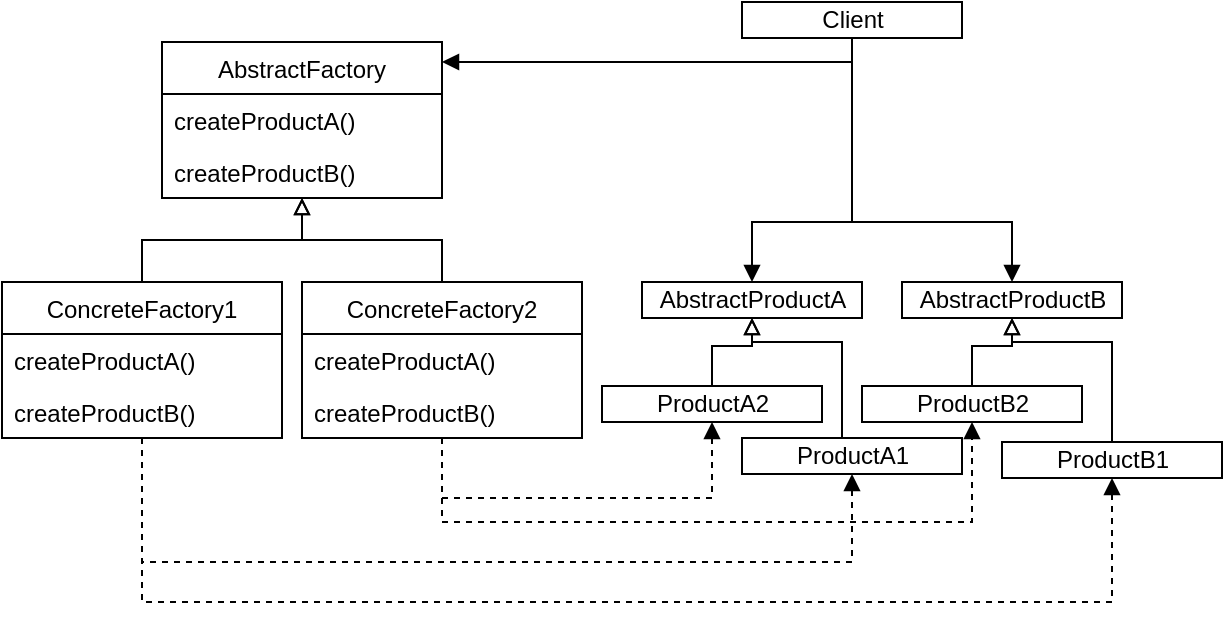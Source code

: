 <mxfile version="13.1.14" type="device" pages="24"><diagram id="GTuwypdSa4LjdCEUpDYQ" name="AbstractFactory"><mxGraphModel dx="576" dy="390" grid="1" gridSize="10" guides="1" tooltips="1" connect="1" arrows="1" fold="1" page="1" pageScale="1" pageWidth="827" pageHeight="1169" math="0" shadow="0"><root><mxCell id="0"/><mxCell id="1" parent="0"/><mxCell id="6q6qF_wv0n__HLBDJyEx-11" style="edgeStyle=orthogonalEdgeStyle;rounded=0;orthogonalLoop=1;jettySize=auto;html=1;entryX=0.5;entryY=1;entryDx=0;entryDy=0;endArrow=block;endFill=0;" parent="1" source="6q6qF_wv0n__HLBDJyEx-5" target="6q6qF_wv0n__HLBDJyEx-1" edge="1"><mxGeometry relative="1" as="geometry"/></mxCell><mxCell id="6q6qF_wv0n__HLBDJyEx-34" style="edgeStyle=orthogonalEdgeStyle;rounded=0;orthogonalLoop=1;jettySize=auto;html=1;entryX=0.5;entryY=1;entryDx=0;entryDy=0;endArrow=block;endFill=1;jumpStyle=sharp;dashed=1;jumpSize=6;" parent="1" source="6q6qF_wv0n__HLBDJyEx-5" target="6q6qF_wv0n__HLBDJyEx-15" edge="1"><mxGeometry relative="1" as="geometry"><Array as="points"><mxPoint x="110" y="300"/><mxPoint x="465" y="300"/></Array></mxGeometry></mxCell><mxCell id="6q6qF_wv0n__HLBDJyEx-35" style="edgeStyle=orthogonalEdgeStyle;rounded=0;jumpStyle=sharp;jumpSize=6;orthogonalLoop=1;jettySize=auto;html=1;entryX=0.5;entryY=1;entryDx=0;entryDy=0;dashed=1;endArrow=block;endFill=1;" parent="1" source="6q6qF_wv0n__HLBDJyEx-5" target="6q6qF_wv0n__HLBDJyEx-18" edge="1"><mxGeometry relative="1" as="geometry"><Array as="points"><mxPoint x="110" y="320"/><mxPoint x="595" y="320"/></Array></mxGeometry></mxCell><mxCell id="6q6qF_wv0n__HLBDJyEx-5" value="ConcreteFactory1" style="swimlane;fontStyle=0;childLayout=stackLayout;horizontal=1;startSize=26;fillColor=none;horizontalStack=0;resizeParent=1;resizeParentMax=0;resizeLast=0;collapsible=1;marginBottom=0;" parent="1" vertex="1"><mxGeometry x="40" y="160" width="140" height="78" as="geometry"/></mxCell><mxCell id="6q6qF_wv0n__HLBDJyEx-6" value="createProductA()" style="text;strokeColor=none;fillColor=none;align=left;verticalAlign=top;spacingLeft=4;spacingRight=4;overflow=hidden;rotatable=0;points=[[0,0.5],[1,0.5]];portConstraint=eastwest;" parent="6q6qF_wv0n__HLBDJyEx-5" vertex="1"><mxGeometry y="26" width="140" height="26" as="geometry"/></mxCell><mxCell id="6q6qF_wv0n__HLBDJyEx-7" value="createProductB()" style="text;strokeColor=none;fillColor=none;align=left;verticalAlign=top;spacingLeft=4;spacingRight=4;overflow=hidden;rotatable=0;points=[[0,0.5],[1,0.5]];portConstraint=eastwest;" parent="6q6qF_wv0n__HLBDJyEx-5" vertex="1"><mxGeometry y="52" width="140" height="26" as="geometry"/></mxCell><mxCell id="6q6qF_wv0n__HLBDJyEx-12" style="edgeStyle=orthogonalEdgeStyle;rounded=0;orthogonalLoop=1;jettySize=auto;html=1;entryX=0.5;entryY=1;entryDx=0;entryDy=0;endArrow=block;endFill=0;" parent="1" source="6q6qF_wv0n__HLBDJyEx-8" target="6q6qF_wv0n__HLBDJyEx-1" edge="1"><mxGeometry relative="1" as="geometry"/></mxCell><mxCell id="6q6qF_wv0n__HLBDJyEx-1" value="AbstractFactory" style="swimlane;fontStyle=0;childLayout=stackLayout;horizontal=1;startSize=26;fillColor=none;horizontalStack=0;resizeParent=1;resizeParentMax=0;resizeLast=0;collapsible=1;marginBottom=0;" parent="1" vertex="1"><mxGeometry x="120" y="40" width="140" height="78" as="geometry"/></mxCell><mxCell id="6q6qF_wv0n__HLBDJyEx-2" value="createProductA()" style="text;strokeColor=none;fillColor=none;align=left;verticalAlign=top;spacingLeft=4;spacingRight=4;overflow=hidden;rotatable=0;points=[[0,0.5],[1,0.5]];portConstraint=eastwest;" parent="6q6qF_wv0n__HLBDJyEx-1" vertex="1"><mxGeometry y="26" width="140" height="26" as="geometry"/></mxCell><mxCell id="6q6qF_wv0n__HLBDJyEx-3" value="createProductB()" style="text;strokeColor=none;fillColor=none;align=left;verticalAlign=top;spacingLeft=4;spacingRight=4;overflow=hidden;rotatable=0;points=[[0,0.5],[1,0.5]];portConstraint=eastwest;" parent="6q6qF_wv0n__HLBDJyEx-1" vertex="1"><mxGeometry y="52" width="140" height="26" as="geometry"/></mxCell><mxCell id="6q6qF_wv0n__HLBDJyEx-13" value="AbstractProductA" style="html=1;fillColor=none;" parent="1" vertex="1"><mxGeometry x="360" y="160" width="110" height="18" as="geometry"/></mxCell><mxCell id="6q6qF_wv0n__HLBDJyEx-26" style="edgeStyle=orthogonalEdgeStyle;rounded=0;orthogonalLoop=1;jettySize=auto;html=1;entryX=0.5;entryY=1;entryDx=0;entryDy=0;endArrow=block;endFill=0;" parent="1" source="6q6qF_wv0n__HLBDJyEx-14" target="6q6qF_wv0n__HLBDJyEx-13" edge="1"><mxGeometry relative="1" as="geometry"/></mxCell><mxCell id="6q6qF_wv0n__HLBDJyEx-14" value="ProductA2" style="html=1;fillColor=none;" parent="1" vertex="1"><mxGeometry x="340" y="212" width="110" height="18" as="geometry"/></mxCell><mxCell id="6q6qF_wv0n__HLBDJyEx-27" style="edgeStyle=orthogonalEdgeStyle;rounded=0;orthogonalLoop=1;jettySize=auto;html=1;entryX=0.5;entryY=1;entryDx=0;entryDy=0;endArrow=block;endFill=0;" parent="1" source="6q6qF_wv0n__HLBDJyEx-15" target="6q6qF_wv0n__HLBDJyEx-13" edge="1"><mxGeometry relative="1" as="geometry"><Array as="points"><mxPoint x="460" y="190"/><mxPoint x="415" y="190"/></Array></mxGeometry></mxCell><mxCell id="6q6qF_wv0n__HLBDJyEx-15" value="ProductA1" style="html=1;fillColor=none;" parent="1" vertex="1"><mxGeometry x="410" y="238" width="110" height="18" as="geometry"/></mxCell><mxCell id="6q6qF_wv0n__HLBDJyEx-16" value="AbstractProductB" style="html=1;fillColor=none;" parent="1" vertex="1"><mxGeometry x="490" y="160" width="110" height="18" as="geometry"/></mxCell><mxCell id="6q6qF_wv0n__HLBDJyEx-29" style="edgeStyle=orthogonalEdgeStyle;rounded=0;orthogonalLoop=1;jettySize=auto;html=1;entryX=0.5;entryY=1;entryDx=0;entryDy=0;endArrow=block;endFill=0;" parent="1" source="6q6qF_wv0n__HLBDJyEx-17" target="6q6qF_wv0n__HLBDJyEx-16" edge="1"><mxGeometry relative="1" as="geometry"/></mxCell><mxCell id="6q6qF_wv0n__HLBDJyEx-17" value="ProductB2" style="html=1;fillColor=none;" parent="1" vertex="1"><mxGeometry x="470" y="212" width="110" height="18" as="geometry"/></mxCell><mxCell id="6q6qF_wv0n__HLBDJyEx-30" style="edgeStyle=orthogonalEdgeStyle;rounded=0;orthogonalLoop=1;jettySize=auto;html=1;entryX=0.5;entryY=1;entryDx=0;entryDy=0;endArrow=block;endFill=0;" parent="1" source="6q6qF_wv0n__HLBDJyEx-18" target="6q6qF_wv0n__HLBDJyEx-16" edge="1"><mxGeometry relative="1" as="geometry"><Array as="points"><mxPoint x="595" y="190"/><mxPoint x="545" y="190"/></Array></mxGeometry></mxCell><mxCell id="6q6qF_wv0n__HLBDJyEx-18" value="ProductB1" style="html=1;fillColor=none;" parent="1" vertex="1"><mxGeometry x="540" y="240" width="110" height="18" as="geometry"/></mxCell><mxCell id="6q6qF_wv0n__HLBDJyEx-23" style="edgeStyle=orthogonalEdgeStyle;rounded=0;orthogonalLoop=1;jettySize=auto;html=1;entryX=0.5;entryY=0;entryDx=0;entryDy=0;endArrow=block;endFill=1;" parent="1" source="6q6qF_wv0n__HLBDJyEx-19" target="6q6qF_wv0n__HLBDJyEx-13" edge="1"><mxGeometry relative="1" as="geometry"><Array as="points"><mxPoint x="465" y="130"/><mxPoint x="415" y="130"/></Array></mxGeometry></mxCell><mxCell id="6q6qF_wv0n__HLBDJyEx-31" style="edgeStyle=orthogonalEdgeStyle;rounded=0;orthogonalLoop=1;jettySize=auto;html=1;entryX=0.5;entryY=0;entryDx=0;entryDy=0;endArrow=block;endFill=1;" parent="1" source="6q6qF_wv0n__HLBDJyEx-19" target="6q6qF_wv0n__HLBDJyEx-16" edge="1"><mxGeometry relative="1" as="geometry"><Array as="points"><mxPoint x="465" y="130"/><mxPoint x="545" y="130"/></Array></mxGeometry></mxCell><mxCell id="6q6qF_wv0n__HLBDJyEx-36" style="edgeStyle=orthogonalEdgeStyle;rounded=0;jumpStyle=sharp;jumpSize=6;orthogonalLoop=1;jettySize=auto;html=1;endArrow=block;endFill=1;" parent="1" source="6q6qF_wv0n__HLBDJyEx-19" target="6q6qF_wv0n__HLBDJyEx-1" edge="1"><mxGeometry relative="1" as="geometry"><Array as="points"><mxPoint x="465" y="50"/></Array></mxGeometry></mxCell><mxCell id="6q6qF_wv0n__HLBDJyEx-19" value="&lt;div&gt;Client&lt;/div&gt;" style="html=1;fillColor=none;" parent="1" vertex="1"><mxGeometry x="410" y="20" width="110" height="18" as="geometry"/></mxCell><mxCell id="6q6qF_wv0n__HLBDJyEx-32" style="edgeStyle=orthogonalEdgeStyle;rounded=0;orthogonalLoop=1;jettySize=auto;html=1;entryX=0.5;entryY=1;entryDx=0;entryDy=0;endArrow=block;endFill=1;dashed=1;" parent="1" source="6q6qF_wv0n__HLBDJyEx-8" target="6q6qF_wv0n__HLBDJyEx-14" edge="1"><mxGeometry relative="1" as="geometry"><Array as="points"><mxPoint x="260" y="268"/><mxPoint x="395" y="268"/></Array></mxGeometry></mxCell><mxCell id="6q6qF_wv0n__HLBDJyEx-33" style="edgeStyle=orthogonalEdgeStyle;rounded=0;orthogonalLoop=1;jettySize=auto;html=1;entryX=0.5;entryY=1;entryDx=0;entryDy=0;dashed=1;endArrow=block;endFill=1;" parent="1" source="6q6qF_wv0n__HLBDJyEx-8" target="6q6qF_wv0n__HLBDJyEx-17" edge="1"><mxGeometry relative="1" as="geometry"><Array as="points"><mxPoint x="260" y="280"/><mxPoint x="525" y="280"/></Array></mxGeometry></mxCell><mxCell id="6q6qF_wv0n__HLBDJyEx-8" value="ConcreteFactory2" style="swimlane;fontStyle=0;childLayout=stackLayout;horizontal=1;startSize=26;fillColor=none;horizontalStack=0;resizeParent=1;resizeParentMax=0;resizeLast=0;collapsible=1;marginBottom=0;" parent="1" vertex="1"><mxGeometry x="190" y="160" width="140" height="78" as="geometry"/></mxCell><mxCell id="6q6qF_wv0n__HLBDJyEx-9" value="createProductA()" style="text;strokeColor=none;fillColor=none;align=left;verticalAlign=top;spacingLeft=4;spacingRight=4;overflow=hidden;rotatable=0;points=[[0,0.5],[1,0.5]];portConstraint=eastwest;" parent="6q6qF_wv0n__HLBDJyEx-8" vertex="1"><mxGeometry y="26" width="140" height="26" as="geometry"/></mxCell><mxCell id="6q6qF_wv0n__HLBDJyEx-10" value="createProductB()" style="text;strokeColor=none;fillColor=none;align=left;verticalAlign=top;spacingLeft=4;spacingRight=4;overflow=hidden;rotatable=0;points=[[0,0.5],[1,0.5]];portConstraint=eastwest;" parent="6q6qF_wv0n__HLBDJyEx-8" vertex="1"><mxGeometry y="52" width="140" height="26" as="geometry"/></mxCell></root></mxGraphModel></diagram><diagram id="zEqtEvb8fhkpDie733cv" name="Builder"><mxGraphModel dx="691" dy="468" grid="1" gridSize="10" guides="1" tooltips="1" connect="1" arrows="1" fold="1" page="1" pageScale="1" pageWidth="827" pageHeight="1169" math="0" shadow="0"><root><mxCell id="XPpuD6dwgHW-5y6j6Ncd-0"/><mxCell id="XPpuD6dwgHW-5y6j6Ncd-1" parent="XPpuD6dwgHW-5y6j6Ncd-0"/><mxCell id="XPpuD6dwgHW-5y6j6Ncd-12" style="edgeStyle=orthogonalEdgeStyle;rounded=0;jumpStyle=sharp;jumpSize=6;orthogonalLoop=1;jettySize=auto;html=1;endArrow=block;endFill=0;" parent="XPpuD6dwgHW-5y6j6Ncd-1" source="XPpuD6dwgHW-5y6j6Ncd-6" target="XPpuD6dwgHW-5y6j6Ncd-2" edge="1"><mxGeometry relative="1" as="geometry"/></mxCell><mxCell id="XPpuD6dwgHW-5y6j6Ncd-14" style="edgeStyle=orthogonalEdgeStyle;rounded=0;jumpStyle=sharp;jumpSize=6;orthogonalLoop=1;jettySize=auto;html=1;entryX=0;entryY=0.5;entryDx=0;entryDy=0;endArrow=block;endFill=0;dashed=1;" parent="XPpuD6dwgHW-5y6j6Ncd-1" source="XPpuD6dwgHW-5y6j6Ncd-6" target="XPpuD6dwgHW-5y6j6Ncd-10" edge="1"><mxGeometry relative="1" as="geometry"><Array as="points"><mxPoint x="210" y="170"/><mxPoint x="210" y="170"/></Array></mxGeometry></mxCell><mxCell id="XPpuD6dwgHW-5y6j6Ncd-6" value="ConcreteBuilder" style="swimlane;fontStyle=0;childLayout=stackLayout;horizontal=1;startSize=26;fillColor=none;horizontalStack=0;resizeParent=1;resizeParentMax=0;resizeLast=0;collapsible=1;marginBottom=0;" parent="XPpuD6dwgHW-5y6j6Ncd-1" vertex="1"><mxGeometry x="40" y="160" width="140" height="78" as="geometry"/></mxCell><mxCell id="XPpuD6dwgHW-5y6j6Ncd-7" value="BuildPart()" style="text;strokeColor=none;fillColor=none;align=left;verticalAlign=top;spacingLeft=4;spacingRight=4;overflow=hidden;rotatable=0;points=[[0,0.5],[1,0.5]];portConstraint=eastwest;" parent="XPpuD6dwgHW-5y6j6Ncd-6" vertex="1"><mxGeometry y="26" width="140" height="26" as="geometry"/></mxCell><mxCell id="XPpuD6dwgHW-5y6j6Ncd-8" value="create():Product" style="text;strokeColor=none;fillColor=none;align=left;verticalAlign=top;spacingLeft=4;spacingRight=4;overflow=hidden;rotatable=0;points=[[0,0.5],[1,0.5]];portConstraint=eastwest;" parent="XPpuD6dwgHW-5y6j6Ncd-6" vertex="1"><mxGeometry y="52" width="140" height="26" as="geometry"/></mxCell><mxCell id="XPpuD6dwgHW-5y6j6Ncd-10" value="Product" style="html=1;fillColor=none;" parent="XPpuD6dwgHW-5y6j6Ncd-1" vertex="1"><mxGeometry x="240" y="160" width="110" height="20" as="geometry"/></mxCell><mxCell id="XPpuD6dwgHW-5y6j6Ncd-2" value="Builder" style="swimlane;fontStyle=0;childLayout=stackLayout;horizontal=1;startSize=26;fillColor=none;horizontalStack=0;resizeParent=1;resizeParentMax=0;resizeLast=0;collapsible=1;marginBottom=0;" parent="XPpuD6dwgHW-5y6j6Ncd-1" vertex="1"><mxGeometry x="40" y="70" width="140" height="52" as="geometry"/></mxCell><mxCell id="XPpuD6dwgHW-5y6j6Ncd-3" value="BuildPart()" style="text;strokeColor=none;fillColor=none;align=left;verticalAlign=top;spacingLeft=4;spacingRight=4;overflow=hidden;rotatable=0;points=[[0,0.5],[1,0.5]];portConstraint=eastwest;" parent="XPpuD6dwgHW-5y6j6Ncd-2" vertex="1"><mxGeometry y="26" width="140" height="26" as="geometry"/></mxCell><mxCell id="V7h4PWozHiP6PeNjpUm--1" style="edgeStyle=orthogonalEdgeStyle;rounded=0;jumpStyle=sharp;jumpSize=6;orthogonalLoop=1;jettySize=auto;html=1;entryX=0.5;entryY=0;entryDx=0;entryDy=0;endArrow=block;endFill=1;startArrow=diamond;startFill=0;" parent="XPpuD6dwgHW-5y6j6Ncd-1" source="V7h4PWozHiP6PeNjpUm--0" target="XPpuD6dwgHW-5y6j6Ncd-2" edge="1"><mxGeometry relative="1" as="geometry"/></mxCell><mxCell id="V7h4PWozHiP6PeNjpUm--0" value="&lt;div&gt;Client&lt;/div&gt;" style="html=1;fillColor=none;" parent="XPpuD6dwgHW-5y6j6Ncd-1" vertex="1"><mxGeometry x="55" y="10" width="110" height="18" as="geometry"/></mxCell></root></mxGraphModel></diagram><diagram id="-h-bX7QnU4foMbU-7YDL" name="FactoryMethod"><mxGraphModel dx="576" dy="390" grid="1" gridSize="10" guides="1" tooltips="1" connect="1" arrows="1" fold="1" page="1" pageScale="1" pageWidth="827" pageHeight="1169" math="0" shadow="0"><root><mxCell id="xdOSfUR-OQEhuuqm5dF7-0"/><mxCell id="xdOSfUR-OQEhuuqm5dF7-1" parent="xdOSfUR-OQEhuuqm5dF7-0"/><mxCell id="xdOSfUR-OQEhuuqm5dF7-2" value="Product" style="html=1;fillColor=none;" parent="xdOSfUR-OQEhuuqm5dF7-1" vertex="1"><mxGeometry x="40" y="40" width="110" height="18" as="geometry"/></mxCell><mxCell id="xdOSfUR-OQEhuuqm5dF7-13" style="edgeStyle=orthogonalEdgeStyle;rounded=0;jumpStyle=sharp;jumpSize=6;orthogonalLoop=1;jettySize=auto;html=1;entryX=0.5;entryY=1;entryDx=0;entryDy=0;startArrow=none;startFill=0;endArrow=blockThin;endFill=0;" parent="xdOSfUR-OQEhuuqm5dF7-1" source="xdOSfUR-OQEhuuqm5dF7-3" target="xdOSfUR-OQEhuuqm5dF7-2" edge="1"><mxGeometry relative="1" as="geometry"/></mxCell><mxCell id="xdOSfUR-OQEhuuqm5dF7-3" value="ConcreteProduct" style="html=1;fillColor=none;" parent="xdOSfUR-OQEhuuqm5dF7-1" vertex="1"><mxGeometry x="40" y="137" width="110" height="18" as="geometry"/></mxCell><mxCell id="xdOSfUR-OQEhuuqm5dF7-4" value="Creator" style="swimlane;fontStyle=0;childLayout=stackLayout;horizontal=1;startSize=26;fillColor=none;horizontalStack=0;resizeParent=1;resizeParentMax=0;resizeLast=0;collapsible=1;marginBottom=0;" parent="xdOSfUR-OQEhuuqm5dF7-1" vertex="1"><mxGeometry x="240" y="40" width="140" height="52" as="geometry"/></mxCell><mxCell id="xdOSfUR-OQEhuuqm5dF7-5" value="FactoryMethod()" style="text;strokeColor=none;fillColor=none;align=left;verticalAlign=top;spacingLeft=4;spacingRight=4;overflow=hidden;rotatable=0;points=[[0,0.5],[1,0.5]];portConstraint=eastwest;" parent="xdOSfUR-OQEhuuqm5dF7-4" vertex="1"><mxGeometry y="26" width="140" height="26" as="geometry"/></mxCell><mxCell id="xdOSfUR-OQEhuuqm5dF7-14" style="edgeStyle=orthogonalEdgeStyle;rounded=0;jumpStyle=sharp;jumpSize=6;orthogonalLoop=1;jettySize=auto;html=1;entryX=1;entryY=0.5;entryDx=0;entryDy=0;startArrow=none;startFill=0;endArrow=block;endFill=1;dashed=1;" parent="xdOSfUR-OQEhuuqm5dF7-1" source="xdOSfUR-OQEhuuqm5dF7-8" target="xdOSfUR-OQEhuuqm5dF7-3" edge="1"><mxGeometry relative="1" as="geometry"/></mxCell><mxCell id="xdOSfUR-OQEhuuqm5dF7-15" style="edgeStyle=orthogonalEdgeStyle;rounded=0;jumpStyle=sharp;jumpSize=6;orthogonalLoop=1;jettySize=auto;html=1;startArrow=none;startFill=0;endArrow=block;endFill=0;" parent="xdOSfUR-OQEhuuqm5dF7-1" source="xdOSfUR-OQEhuuqm5dF7-8" target="xdOSfUR-OQEhuuqm5dF7-4" edge="1"><mxGeometry relative="1" as="geometry"/></mxCell><mxCell id="xdOSfUR-OQEhuuqm5dF7-8" value="ConcreteCreator" style="swimlane;fontStyle=0;childLayout=stackLayout;horizontal=1;startSize=26;fillColor=none;horizontalStack=0;resizeParent=1;resizeParentMax=0;resizeLast=0;collapsible=1;marginBottom=0;" parent="xdOSfUR-OQEhuuqm5dF7-1" vertex="1"><mxGeometry x="240" y="120" width="140" height="52" as="geometry"/></mxCell><mxCell id="xdOSfUR-OQEhuuqm5dF7-9" value="FactoryMethod()" style="text;strokeColor=none;fillColor=none;align=left;verticalAlign=top;spacingLeft=4;spacingRight=4;overflow=hidden;rotatable=0;points=[[0,0.5],[1,0.5]];portConstraint=eastwest;" parent="xdOSfUR-OQEhuuqm5dF7-8" vertex="1"><mxGeometry y="26" width="140" height="26" as="geometry"/></mxCell></root></mxGraphModel></diagram><diagram id="aUJ0sHYeaDUfzQIM1VLW" name="Prototype"><mxGraphModel dx="576" dy="390" grid="1" gridSize="10" guides="1" tooltips="1" connect="1" arrows="1" fold="1" page="1" pageScale="1" pageWidth="827" pageHeight="1169" math="0" shadow="0"><root><mxCell id="6cNh5gPX8MdaNsDjNl9p-0"/><mxCell id="6cNh5gPX8MdaNsDjNl9p-1" parent="6cNh5gPX8MdaNsDjNl9p-0"/><mxCell id="6cNh5gPX8MdaNsDjNl9p-20" style="edgeStyle=orthogonalEdgeStyle;rounded=0;jumpStyle=sharp;jumpSize=6;orthogonalLoop=1;jettySize=auto;html=1;entryX=0.5;entryY=0;entryDx=0;entryDy=0;entryPerimeter=0;dashed=1;dashPattern=1 2;startArrow=none;startFill=0;endArrow=none;endFill=0;" parent="6cNh5gPX8MdaNsDjNl9p-1" source="6cNh5gPX8MdaNsDjNl9p-15" target="6cNh5gPX8MdaNsDjNl9p-16" edge="1"><mxGeometry relative="1" as="geometry"/></mxCell><mxCell id="6cNh5gPX8MdaNsDjNl9p-21" style="edgeStyle=orthogonalEdgeStyle;rounded=0;jumpStyle=sharp;jumpSize=6;orthogonalLoop=1;jettySize=auto;html=1;startArrow=none;startFill=0;endArrow=block;endFill=1;" parent="6cNh5gPX8MdaNsDjNl9p-1" source="6cNh5gPX8MdaNsDjNl9p-15" target="6cNh5gPX8MdaNsDjNl9p-6" edge="1"><mxGeometry relative="1" as="geometry"/></mxCell><mxCell id="6cNh5gPX8MdaNsDjNl9p-15" value="Client" style="html=1;fillColor=none;" parent="6cNh5gPX8MdaNsDjNl9p-1" vertex="1"><mxGeometry x="40" y="40" width="110" height="20" as="geometry"/></mxCell><mxCell id="6cNh5gPX8MdaNsDjNl9p-16" value="p = prototype.clone()" style="shape=note;whiteSpace=wrap;html=1;size=14;verticalAlign=middle;align=center;spacingTop=-6;fillColor=none;" parent="6cNh5gPX8MdaNsDjNl9p-1" vertex="1"><mxGeometry x="25" y="120" width="140" height="40" as="geometry"/></mxCell><mxCell id="6cNh5gPX8MdaNsDjNl9p-6" value="Prototype" style="swimlane;fontStyle=0;childLayout=stackLayout;horizontal=1;startSize=26;fillColor=none;horizontalStack=0;resizeParent=1;resizeParentMax=0;resizeLast=0;collapsible=1;marginBottom=0;" parent="6cNh5gPX8MdaNsDjNl9p-1" vertex="1"><mxGeometry x="240" y="24" width="140" height="52" as="geometry"/></mxCell><mxCell id="6cNh5gPX8MdaNsDjNl9p-7" value="Clone()" style="text;strokeColor=none;fillColor=none;align=left;verticalAlign=top;spacingLeft=4;spacingRight=4;overflow=hidden;rotatable=0;points=[[0,0.5],[1,0.5]];portConstraint=eastwest;" parent="6cNh5gPX8MdaNsDjNl9p-6" vertex="1"><mxGeometry y="26" width="140" height="26" as="geometry"/></mxCell><mxCell id="6cNh5gPX8MdaNsDjNl9p-22" style="edgeStyle=orthogonalEdgeStyle;rounded=0;jumpStyle=sharp;jumpSize=6;orthogonalLoop=1;jettySize=auto;html=1;startArrow=none;startFill=0;endArrow=block;endFill=0;" parent="6cNh5gPX8MdaNsDjNl9p-1" source="6cNh5gPX8MdaNsDjNl9p-10" target="6cNh5gPX8MdaNsDjNl9p-6" edge="1"><mxGeometry relative="1" as="geometry"><Array as="points"><mxPoint x="270" y="100"/><mxPoint x="310" y="100"/></Array></mxGeometry></mxCell><mxCell id="6cNh5gPX8MdaNsDjNl9p-10" value="ConcretePrototype1" style="swimlane;fontStyle=0;childLayout=stackLayout;horizontal=1;startSize=26;fillColor=none;horizontalStack=0;resizeParent=1;resizeParentMax=0;resizeLast=0;collapsible=1;marginBottom=0;" parent="6cNh5gPX8MdaNsDjNl9p-1" vertex="1"><mxGeometry x="200" y="114" width="140" height="52" as="geometry"/></mxCell><mxCell id="6cNh5gPX8MdaNsDjNl9p-11" value="Clone()" style="text;strokeColor=none;fillColor=none;align=left;verticalAlign=top;spacingLeft=4;spacingRight=4;overflow=hidden;rotatable=0;points=[[0,0.5],[1,0.5]];portConstraint=eastwest;" parent="6cNh5gPX8MdaNsDjNl9p-10" vertex="1"><mxGeometry y="26" width="140" height="26" as="geometry"/></mxCell><mxCell id="6cNh5gPX8MdaNsDjNl9p-23" style="edgeStyle=orthogonalEdgeStyle;rounded=0;jumpStyle=sharp;jumpSize=6;orthogonalLoop=1;jettySize=auto;html=1;startArrow=none;startFill=0;endArrow=block;endFill=0;" parent="6cNh5gPX8MdaNsDjNl9p-1" source="6cNh5gPX8MdaNsDjNl9p-12" target="6cNh5gPX8MdaNsDjNl9p-6" edge="1"><mxGeometry relative="1" as="geometry"><Array as="points"><mxPoint x="360" y="100"/><mxPoint x="310" y="100"/></Array></mxGeometry></mxCell><mxCell id="6cNh5gPX8MdaNsDjNl9p-12" value="ConcretePrototype2" style="swimlane;fontStyle=0;childLayout=stackLayout;horizontal=1;startSize=26;fillColor=none;horizontalStack=0;resizeParent=1;resizeParentMax=0;resizeLast=0;collapsible=1;marginBottom=0;" parent="6cNh5gPX8MdaNsDjNl9p-1" vertex="1"><mxGeometry x="290" y="180" width="140" height="52" as="geometry"/></mxCell><mxCell id="6cNh5gPX8MdaNsDjNl9p-13" value="Clone()" style="text;strokeColor=none;fillColor=none;align=left;verticalAlign=top;spacingLeft=4;spacingRight=4;overflow=hidden;rotatable=0;points=[[0,0.5],[1,0.5]];portConstraint=eastwest;" parent="6cNh5gPX8MdaNsDjNl9p-12" vertex="1"><mxGeometry y="26" width="140" height="26" as="geometry"/></mxCell></root></mxGraphModel></diagram><diagram id="CgJ9fiC9w4Zx_Ff3r-Ju" name="Singleton"><mxGraphModel dx="1728" dy="1169" grid="1" gridSize="10" guides="1" tooltips="1" connect="1" arrows="1" fold="1" page="1" pageScale="1" pageWidth="827" pageHeight="1169" math="0" shadow="0"><root><mxCell id="fZPmurIgnEhcoTl267y2-0"/><mxCell id="fZPmurIgnEhcoTl267y2-1" parent="fZPmurIgnEhcoTl267y2-0"/><mxCell id="fZPmurIgnEhcoTl267y2-2" value="Singleton" style="swimlane;fontStyle=1;align=center;verticalAlign=top;childLayout=stackLayout;horizontal=1;startSize=26;horizontalStack=0;resizeParent=1;resizeParentMax=0;resizeLast=0;collapsible=1;marginBottom=0;" parent="fZPmurIgnEhcoTl267y2-1" vertex="1"><mxGeometry x="40" y="40" width="160" height="86" as="geometry"/></mxCell><mxCell id="fZPmurIgnEhcoTl267y2-3" value="static getInstance()" style="text;strokeColor=none;fillColor=none;align=left;verticalAlign=top;spacingLeft=4;spacingRight=4;overflow=hidden;rotatable=0;points=[[0,0.5],[1,0.5]];portConstraint=eastwest;" parent="fZPmurIgnEhcoTl267y2-2" vertex="1"><mxGeometry y="26" width="160" height="26" as="geometry"/></mxCell><mxCell id="fZPmurIgnEhcoTl267y2-4" value="" style="line;strokeWidth=1;fillColor=none;align=left;verticalAlign=middle;spacingTop=-1;spacingLeft=3;spacingRight=3;rotatable=0;labelPosition=right;points=[];portConstraint=eastwest;" parent="fZPmurIgnEhcoTl267y2-2" vertex="1"><mxGeometry y="52" width="160" height="8" as="geometry"/></mxCell><mxCell id="fZPmurIgnEhcoTl267y2-5" value="static INSTANCE" style="text;strokeColor=none;fillColor=none;align=left;verticalAlign=top;spacingLeft=4;spacingRight=4;overflow=hidden;rotatable=0;points=[[0,0.5],[1,0.5]];portConstraint=eastwest;" parent="fZPmurIgnEhcoTl267y2-2" vertex="1"><mxGeometry y="60" width="160" height="26" as="geometry"/></mxCell><mxCell id="V1v8vP19Xmu87AT9Kw_Z-0" value="return INSTANCE" style="shape=note;whiteSpace=wrap;html=1;size=14;verticalAlign=middle;align=center;spacingTop=-6;fillColor=none;" parent="fZPmurIgnEhcoTl267y2-1" vertex="1"><mxGeometry x="240" y="59" width="140" height="40" as="geometry"/></mxCell><mxCell id="V1v8vP19Xmu87AT9Kw_Z-1" style="edgeStyle=orthogonalEdgeStyle;rounded=0;jumpStyle=sharp;jumpSize=6;orthogonalLoop=1;jettySize=auto;html=1;startArrow=none;startFill=0;endArrow=none;endFill=0;dashed=1;dashPattern=1 1;" parent="fZPmurIgnEhcoTl267y2-1" source="fZPmurIgnEhcoTl267y2-3" target="V1v8vP19Xmu87AT9Kw_Z-0" edge="1"><mxGeometry relative="1" as="geometry"/></mxCell></root></mxGraphModel></diagram><diagram id="T9adApnioCFIgpLFCf9O" name="Adapter"><mxGraphModel dx="1728" dy="1169" grid="1" gridSize="10" guides="1" tooltips="1" connect="1" arrows="1" fold="1" page="1" pageScale="1" pageWidth="827" pageHeight="1169" math="0" shadow="0"><root><mxCell id="agMP1fuCUf-uzCn8d8Hc-0"/><mxCell id="agMP1fuCUf-uzCn8d8Hc-1" parent="agMP1fuCUf-uzCn8d8Hc-0"/><mxCell id="agMP1fuCUf-uzCn8d8Hc-13" style="edgeStyle=orthogonalEdgeStyle;rounded=0;jumpStyle=sharp;jumpSize=6;orthogonalLoop=1;jettySize=auto;html=1;entryX=0.5;entryY=0;entryDx=0;entryDy=0;startArrow=none;startFill=0;endArrow=block;endFill=1;" parent="agMP1fuCUf-uzCn8d8Hc-1" source="agMP1fuCUf-uzCn8d8Hc-2" target="agMP1fuCUf-uzCn8d8Hc-3" edge="1"><mxGeometry relative="1" as="geometry"/></mxCell><mxCell id="agMP1fuCUf-uzCn8d8Hc-2" value="Client" style="html=1;align=center;fillColor=none;" parent="agMP1fuCUf-uzCn8d8Hc-1" vertex="1"><mxGeometry x="55" y="40" width="110" height="20" as="geometry"/></mxCell><mxCell id="agMP1fuCUf-uzCn8d8Hc-11" style="edgeStyle=orthogonalEdgeStyle;rounded=0;jumpStyle=sharp;jumpSize=6;orthogonalLoop=1;jettySize=auto;html=1;startArrow=none;startFill=0;endArrow=block;endFill=0;" parent="agMP1fuCUf-uzCn8d8Hc-1" source="agMP1fuCUf-uzCn8d8Hc-7" target="agMP1fuCUf-uzCn8d8Hc-3" edge="1"><mxGeometry relative="1" as="geometry"/></mxCell><mxCell id="agMP1fuCUf-uzCn8d8Hc-14" style="edgeStyle=orthogonalEdgeStyle;rounded=0;jumpStyle=sharp;jumpSize=6;orthogonalLoop=1;jettySize=auto;html=1;startArrow=none;startFill=0;endArrow=block;endFill=1;" parent="agMP1fuCUf-uzCn8d8Hc-1" source="agMP1fuCUf-uzCn8d8Hc-7" target="agMP1fuCUf-uzCn8d8Hc-9" edge="1"><mxGeometry relative="1" as="geometry"/></mxCell><mxCell id="agMP1fuCUf-uzCn8d8Hc-3" value="Target" style="swimlane;fontStyle=0;childLayout=stackLayout;horizontal=1;startSize=26;fillColor=none;horizontalStack=0;resizeParent=1;resizeParentMax=0;resizeLast=0;collapsible=1;marginBottom=0;align=center;" parent="agMP1fuCUf-uzCn8d8Hc-1" vertex="1"><mxGeometry x="40" y="92" width="140" height="52" as="geometry"/></mxCell><mxCell id="agMP1fuCUf-uzCn8d8Hc-4" value="Request()" style="text;strokeColor=none;fillColor=none;align=left;verticalAlign=top;spacingLeft=4;spacingRight=4;overflow=hidden;rotatable=0;points=[[0,0.5],[1,0.5]];portConstraint=eastwest;" parent="agMP1fuCUf-uzCn8d8Hc-3" vertex="1"><mxGeometry y="26" width="140" height="26" as="geometry"/></mxCell><mxCell id="agMP1fuCUf-uzCn8d8Hc-7" value="Adapter" style="swimlane;fontStyle=0;childLayout=stackLayout;horizontal=1;startSize=26;fillColor=none;horizontalStack=0;resizeParent=1;resizeParentMax=0;resizeLast=0;collapsible=1;marginBottom=0;align=center;" parent="agMP1fuCUf-uzCn8d8Hc-1" vertex="1"><mxGeometry x="40" y="172" width="140" height="52" as="geometry"/></mxCell><mxCell id="agMP1fuCUf-uzCn8d8Hc-8" value="Request()" style="text;strokeColor=none;fillColor=none;align=left;verticalAlign=top;spacingLeft=4;spacingRight=4;overflow=hidden;rotatable=0;points=[[0,0.5],[1,0.5]];portConstraint=eastwest;" parent="agMP1fuCUf-uzCn8d8Hc-7" vertex="1"><mxGeometry y="26" width="140" height="26" as="geometry"/></mxCell><mxCell id="agMP1fuCUf-uzCn8d8Hc-9" value="Adaptee" style="swimlane;fontStyle=0;childLayout=stackLayout;horizontal=1;startSize=26;fillColor=none;horizontalStack=0;resizeParent=1;resizeParentMax=0;resizeLast=0;collapsible=1;marginBottom=0;align=center;" parent="agMP1fuCUf-uzCn8d8Hc-1" vertex="1"><mxGeometry x="220" y="172" width="140" height="52" as="geometry"/></mxCell><mxCell id="agMP1fuCUf-uzCn8d8Hc-10" value="SpecificRequest()" style="text;strokeColor=none;fillColor=none;align=left;verticalAlign=top;spacingLeft=4;spacingRight=4;overflow=hidden;rotatable=0;points=[[0,0.5],[1,0.5]];portConstraint=eastwest;" parent="agMP1fuCUf-uzCn8d8Hc-9" vertex="1"><mxGeometry y="26" width="140" height="26" as="geometry"/></mxCell></root></mxGraphModel></diagram><diagram id="eQhz8tlkbndCRXvxfDE3" name="Bridge"><mxGraphModel dx="823" dy="557" grid="1" gridSize="10" guides="1" tooltips="1" connect="1" arrows="1" fold="1" page="1" pageScale="1" pageWidth="827" pageHeight="1169" math="0" shadow="0"><root><mxCell id="ndPZKw8fKfSo1idOuM_f-0"/><mxCell id="ndPZKw8fKfSo1idOuM_f-1" parent="ndPZKw8fKfSo1idOuM_f-0"/><mxCell id="ndPZKw8fKfSo1idOuM_f-12" style="edgeStyle=orthogonalEdgeStyle;rounded=0;jumpStyle=sharp;jumpSize=6;orthogonalLoop=1;jettySize=auto;html=1;entryX=0;entryY=0.5;entryDx=0;entryDy=0;startArrow=none;startFill=0;endArrow=block;endFill=1;" parent="ndPZKw8fKfSo1idOuM_f-1" source="ndPZKw8fKfSo1idOuM_f-2" target="ndPZKw8fKfSo1idOuM_f-3" edge="1"><mxGeometry relative="1" as="geometry"/></mxCell><mxCell id="ndPZKw8fKfSo1idOuM_f-2" value="Abstraction" style="html=1;align=center;fillColor=none;" parent="ndPZKw8fKfSo1idOuM_f-1" vertex="1"><mxGeometry x="40" y="40" width="110" height="20" as="geometry"/></mxCell><mxCell id="ndPZKw8fKfSo1idOuM_f-3" value="Implementor" style="html=1;align=center;fillColor=none;" parent="ndPZKw8fKfSo1idOuM_f-1" vertex="1"><mxGeometry x="240" y="40" width="110" height="20" as="geometry"/></mxCell><mxCell id="ndPZKw8fKfSo1idOuM_f-13" style="edgeStyle=orthogonalEdgeStyle;rounded=0;jumpStyle=sharp;jumpSize=6;orthogonalLoop=1;jettySize=auto;html=1;startArrow=none;startFill=0;endArrow=block;endFill=0;" parent="ndPZKw8fKfSo1idOuM_f-1" source="ndPZKw8fKfSo1idOuM_f-7" target="ndPZKw8fKfSo1idOuM_f-2" edge="1"><mxGeometry relative="1" as="geometry"/></mxCell><mxCell id="ndPZKw8fKfSo1idOuM_f-7" value="ConcreteAbstraction" style="html=1;align=center;fillColor=none;" parent="ndPZKw8fKfSo1idOuM_f-1" vertex="1"><mxGeometry x="30" y="110" width="130" height="20" as="geometry"/></mxCell><mxCell id="ndPZKw8fKfSo1idOuM_f-14" style="edgeStyle=orthogonalEdgeStyle;rounded=0;jumpStyle=sharp;jumpSize=6;orthogonalLoop=1;jettySize=auto;html=1;entryX=0.5;entryY=1;entryDx=0;entryDy=0;startArrow=none;startFill=0;endArrow=block;endFill=0;" parent="ndPZKw8fKfSo1idOuM_f-1" source="ndPZKw8fKfSo1idOuM_f-9" target="ndPZKw8fKfSo1idOuM_f-3" edge="1"><mxGeometry relative="1" as="geometry"/></mxCell><mxCell id="ndPZKw8fKfSo1idOuM_f-9" value="ConcreteImplementor" style="html=1;align=center;fillColor=none;" parent="ndPZKw8fKfSo1idOuM_f-1" vertex="1"><mxGeometry x="230" y="110" width="130" height="20" as="geometry"/></mxCell><mxCell id="ndPZKw8fKfSo1idOuM_f-10" style="edgeStyle=orthogonalEdgeStyle;rounded=0;jumpStyle=sharp;jumpSize=6;orthogonalLoop=1;jettySize=auto;html=1;exitX=0.5;exitY=1;exitDx=0;exitDy=0;startArrow=none;startFill=0;endArrow=block;endFill=1;" parent="ndPZKw8fKfSo1idOuM_f-1" edge="1"><mxGeometry relative="1" as="geometry"><mxPoint x="105" y="140" as="sourcePoint"/><mxPoint x="105" y="140" as="targetPoint"/></mxGeometry></mxCell><mxCell id="xmVT4Dy7XwQfz-W7LKAH-0" value="" style="endArrow=none;html=1;entryX=0.079;entryY=1.031;entryDx=0;entryDy=0;entryPerimeter=0;exitX=1;exitY=0.5;exitDx=0;exitDy=0;rounded=0;" edge="1" parent="ndPZKw8fKfSo1idOuM_f-1" source="ndPZKw8fKfSo1idOuM_f-7" target="ndPZKw8fKfSo1idOuM_f-7"><mxGeometry width="50" height="50" relative="1" as="geometry"><mxPoint x="170" y="131" as="sourcePoint"/><mxPoint x="330" y="170" as="targetPoint"/><Array as="points"><mxPoint x="170" y="120"/><mxPoint x="170" y="140"/><mxPoint x="40" y="140"/></Array></mxGeometry></mxCell><mxCell id="xmVT4Dy7XwQfz-W7LKAH-3" value="" style="endArrow=none;html=1;entryX=0.079;entryY=1.031;entryDx=0;entryDy=0;entryPerimeter=0;exitX=1;exitY=0.5;exitDx=0;exitDy=0;rounded=0;" edge="1" parent="ndPZKw8fKfSo1idOuM_f-1"><mxGeometry width="50" height="50" relative="1" as="geometry"><mxPoint x="170" y="130" as="sourcePoint"/><mxPoint x="50.27" y="140.62" as="targetPoint"/><Array as="points"><mxPoint x="180" y="130"/><mxPoint x="180" y="150"/><mxPoint x="50" y="150"/></Array></mxGeometry></mxCell><mxCell id="xmVT4Dy7XwQfz-W7LKAH-4" value="" style="endArrow=none;html=1;entryX=0.079;entryY=1.031;entryDx=0;entryDy=0;entryPerimeter=0;exitX=1;exitY=0.5;exitDx=0;exitDy=0;rounded=0;" edge="1" parent="ndPZKw8fKfSo1idOuM_f-1"><mxGeometry width="50" height="50" relative="1" as="geometry"><mxPoint x="360" y="120" as="sourcePoint"/><mxPoint x="240.27" y="130.62" as="targetPoint"/><Array as="points"><mxPoint x="370" y="120"/><mxPoint x="370" y="140"/><mxPoint x="240" y="140"/></Array></mxGeometry></mxCell><mxCell id="xmVT4Dy7XwQfz-W7LKAH-5" value="" style="endArrow=none;html=1;entryX=0.079;entryY=1.031;entryDx=0;entryDy=0;entryPerimeter=0;exitX=1;exitY=0.5;exitDx=0;exitDy=0;rounded=0;" edge="1" parent="ndPZKw8fKfSo1idOuM_f-1"><mxGeometry width="50" height="50" relative="1" as="geometry"><mxPoint x="370" y="130" as="sourcePoint"/><mxPoint x="250.27" y="140.62" as="targetPoint"/><Array as="points"><mxPoint x="380" y="130"/><mxPoint x="380" y="150"/><mxPoint x="250" y="150"/></Array></mxGeometry></mxCell></root></mxGraphModel></diagram><diagram id="GGuLeeIozZ3t7Cnia9a5" name="Composite"><mxGraphModel dx="1728" dy="1169" grid="1" gridSize="10" guides="1" tooltips="1" connect="1" arrows="1" fold="1" page="1" pageScale="1" pageWidth="827" pageHeight="1169" math="0" shadow="0"><root><mxCell id="d190bNPksJ9WQmJCCMGu-0"/><mxCell id="d190bNPksJ9WQmJCCMGu-1" parent="d190bNPksJ9WQmJCCMGu-0"/><mxCell id="1DxaXTOCB-5qWlcUXjJa-0" value="Component" style="swimlane;fontStyle=0;childLayout=stackLayout;horizontal=1;startSize=26;fillColor=none;horizontalStack=0;resizeParent=1;resizeParentMax=0;resizeLast=0;collapsible=1;marginBottom=0;align=center;" parent="d190bNPksJ9WQmJCCMGu-1" vertex="1"><mxGeometry x="40" y="40" width="140" height="52" as="geometry"/></mxCell><mxCell id="1DxaXTOCB-5qWlcUXjJa-1" value="operation()" style="text;strokeColor=none;fillColor=none;align=left;verticalAlign=top;spacingLeft=4;spacingRight=4;overflow=hidden;rotatable=0;points=[[0,0.5],[1,0.5]];portConstraint=eastwest;" parent="1DxaXTOCB-5qWlcUXjJa-0" vertex="1"><mxGeometry y="26" width="140" height="26" as="geometry"/></mxCell><mxCell id="1DxaXTOCB-5qWlcUXjJa-8" style="edgeStyle=orthogonalEdgeStyle;rounded=0;jumpStyle=sharp;jumpSize=6;orthogonalLoop=1;jettySize=auto;html=1;entryX=0.5;entryY=1;entryDx=0;entryDy=0;startArrow=none;startFill=0;endArrow=block;endFill=0;" parent="d190bNPksJ9WQmJCCMGu-1" source="1DxaXTOCB-5qWlcUXjJa-4" target="1DxaXTOCB-5qWlcUXjJa-0" edge="1"><mxGeometry relative="1" as="geometry"/></mxCell><mxCell id="1DxaXTOCB-5qWlcUXjJa-4" value="Leaf" style="swimlane;fontStyle=0;childLayout=stackLayout;horizontal=1;startSize=26;fillColor=none;horizontalStack=0;resizeParent=1;resizeParentMax=0;resizeLast=0;collapsible=1;marginBottom=0;align=center;" parent="d190bNPksJ9WQmJCCMGu-1" vertex="1"><mxGeometry x="40" y="150" width="140" height="52" as="geometry"/></mxCell><mxCell id="1DxaXTOCB-5qWlcUXjJa-5" value="operation()" style="text;strokeColor=none;fillColor=none;align=left;verticalAlign=top;spacingLeft=4;spacingRight=4;overflow=hidden;rotatable=0;points=[[0,0.5],[1,0.5]];portConstraint=eastwest;" parent="1DxaXTOCB-5qWlcUXjJa-4" vertex="1"><mxGeometry y="26" width="140" height="26" as="geometry"/></mxCell><mxCell id="1DxaXTOCB-5qWlcUXjJa-9" style="edgeStyle=orthogonalEdgeStyle;rounded=0;jumpStyle=sharp;jumpSize=6;orthogonalLoop=1;jettySize=auto;html=1;startArrow=none;startFill=0;endArrow=block;endFill=0;" parent="d190bNPksJ9WQmJCCMGu-1" source="1DxaXTOCB-5qWlcUXjJa-6" target="1DxaXTOCB-5qWlcUXjJa-0" edge="1"><mxGeometry relative="1" as="geometry"><Array as="points"><mxPoint x="300" y="120"/><mxPoint x="110" y="120"/></Array></mxGeometry></mxCell><mxCell id="1DxaXTOCB-5qWlcUXjJa-10" style="edgeStyle=orthogonalEdgeStyle;rounded=0;jumpStyle=sharp;jumpSize=6;orthogonalLoop=1;jettySize=auto;html=1;entryX=1;entryY=0.25;entryDx=0;entryDy=0;startArrow=diamond;startFill=0;endArrow=block;endFill=1;" parent="d190bNPksJ9WQmJCCMGu-1" source="1DxaXTOCB-5qWlcUXjJa-6" target="1DxaXTOCB-5qWlcUXjJa-0" edge="1"><mxGeometry relative="1" as="geometry"><Array as="points"><mxPoint x="390" y="176"/><mxPoint x="390" y="53"/></Array></mxGeometry></mxCell><mxCell id="1DxaXTOCB-5qWlcUXjJa-6" value="Composite" style="swimlane;fontStyle=0;childLayout=stackLayout;horizontal=1;startSize=26;fillColor=none;horizontalStack=0;resizeParent=1;resizeParentMax=0;resizeLast=0;collapsible=1;marginBottom=0;align=center;" parent="d190bNPksJ9WQmJCCMGu-1" vertex="1"><mxGeometry x="230" y="150" width="140" height="52" as="geometry"/></mxCell><mxCell id="1DxaXTOCB-5qWlcUXjJa-7" value="operation()" style="text;strokeColor=none;fillColor=none;align=left;verticalAlign=top;spacingLeft=4;spacingRight=4;overflow=hidden;rotatable=0;points=[[0,0.5],[1,0.5]];portConstraint=eastwest;" parent="1DxaXTOCB-5qWlcUXjJa-6" vertex="1"><mxGeometry y="26" width="140" height="26" as="geometry"/></mxCell><mxCell id="1DxaXTOCB-5qWlcUXjJa-11" value="0..*" style="text;html=1;align=center;verticalAlign=middle;resizable=0;points=[];autosize=1;" parent="d190bNPksJ9WQmJCCMGu-1" vertex="1"><mxGeometry x="190" y="30" width="30" height="20" as="geometry"/></mxCell></root></mxGraphModel></diagram><diagram id="Cd2USsIszYaq_c11ZDdv" name="Decorator"><mxGraphModel dx="1728" dy="1169" grid="1" gridSize="10" guides="1" tooltips="1" connect="1" arrows="1" fold="1" page="1" pageScale="1" pageWidth="827" pageHeight="1169" math="0" shadow="0"><root><mxCell id="NN5zf8qWO7QNf4OgjVJU-0"/><mxCell id="NN5zf8qWO7QNf4OgjVJU-1" parent="NN5zf8qWO7QNf4OgjVJU-0"/><mxCell id="qVjFKTEu9pLDvPUXk6pq-0" value="Component" style="swimlane;fontStyle=0;childLayout=stackLayout;horizontal=1;startSize=26;fillColor=none;horizontalStack=0;resizeParent=1;resizeParentMax=0;resizeLast=0;collapsible=1;marginBottom=0;align=center;" parent="NN5zf8qWO7QNf4OgjVJU-1" vertex="1"><mxGeometry x="40" y="40" width="140" height="52" as="geometry"/></mxCell><mxCell id="qVjFKTEu9pLDvPUXk6pq-1" value="operation()" style="text;strokeColor=none;fillColor=none;align=left;verticalAlign=top;spacingLeft=4;spacingRight=4;overflow=hidden;rotatable=0;points=[[0,0.5],[1,0.5]];portConstraint=eastwest;" parent="qVjFKTEu9pLDvPUXk6pq-0" vertex="1"><mxGeometry y="26" width="140" height="26" as="geometry"/></mxCell><mxCell id="qVjFKTEu9pLDvPUXk6pq-2" style="edgeStyle=orthogonalEdgeStyle;rounded=0;jumpStyle=sharp;jumpSize=6;orthogonalLoop=1;jettySize=auto;html=1;entryX=0.5;entryY=1;entryDx=0;entryDy=0;startArrow=none;startFill=0;endArrow=block;endFill=0;" parent="NN5zf8qWO7QNf4OgjVJU-1" source="qVjFKTEu9pLDvPUXk6pq-3" target="qVjFKTEu9pLDvPUXk6pq-0" edge="1"><mxGeometry relative="1" as="geometry"/></mxCell><mxCell id="qVjFKTEu9pLDvPUXk6pq-3" value="ConcreteComponent" style="swimlane;fontStyle=0;childLayout=stackLayout;horizontal=1;startSize=26;fillColor=none;horizontalStack=0;resizeParent=1;resizeParentMax=0;resizeLast=0;collapsible=1;marginBottom=0;align=center;" parent="NN5zf8qWO7QNf4OgjVJU-1" vertex="1"><mxGeometry x="40" y="150" width="140" height="52" as="geometry"/></mxCell><mxCell id="qVjFKTEu9pLDvPUXk6pq-4" value="operation()" style="text;strokeColor=none;fillColor=none;align=left;verticalAlign=top;spacingLeft=4;spacingRight=4;overflow=hidden;rotatable=0;points=[[0,0.5],[1,0.5]];portConstraint=eastwest;" parent="qVjFKTEu9pLDvPUXk6pq-3" vertex="1"><mxGeometry y="26" width="140" height="26" as="geometry"/></mxCell><mxCell id="qVjFKTEu9pLDvPUXk6pq-5" style="edgeStyle=orthogonalEdgeStyle;rounded=0;jumpStyle=sharp;jumpSize=6;orthogonalLoop=1;jettySize=auto;html=1;startArrow=none;startFill=0;endArrow=block;endFill=0;" parent="NN5zf8qWO7QNf4OgjVJU-1" source="qVjFKTEu9pLDvPUXk6pq-7" target="qVjFKTEu9pLDvPUXk6pq-0" edge="1"><mxGeometry relative="1" as="geometry"><Array as="points"><mxPoint x="300" y="120"/><mxPoint x="110" y="120"/></Array></mxGeometry></mxCell><mxCell id="qVjFKTEu9pLDvPUXk6pq-6" style="edgeStyle=orthogonalEdgeStyle;rounded=0;jumpStyle=sharp;jumpSize=6;orthogonalLoop=1;jettySize=auto;html=1;entryX=1;entryY=0.25;entryDx=0;entryDy=0;startArrow=diamond;startFill=0;endArrow=block;endFill=1;" parent="NN5zf8qWO7QNf4OgjVJU-1" source="qVjFKTEu9pLDvPUXk6pq-7" target="qVjFKTEu9pLDvPUXk6pq-0" edge="1"><mxGeometry relative="1" as="geometry"><Array as="points"><mxPoint x="390" y="176"/><mxPoint x="390" y="53"/></Array></mxGeometry></mxCell><mxCell id="qVjFKTEu9pLDvPUXk6pq-7" value="Decorator" style="swimlane;fontStyle=0;childLayout=stackLayout;horizontal=1;startSize=26;fillColor=none;horizontalStack=0;resizeParent=1;resizeParentMax=0;resizeLast=0;collapsible=1;marginBottom=0;align=center;" parent="NN5zf8qWO7QNf4OgjVJU-1" vertex="1"><mxGeometry x="230" y="150" width="140" height="52" as="geometry"/></mxCell><mxCell id="qVjFKTEu9pLDvPUXk6pq-8" value="operation()" style="text;strokeColor=none;fillColor=none;align=left;verticalAlign=top;spacingLeft=4;spacingRight=4;overflow=hidden;rotatable=0;points=[[0,0.5],[1,0.5]];portConstraint=eastwest;" parent="qVjFKTEu9pLDvPUXk6pq-7" vertex="1"><mxGeometry y="26" width="140" height="26" as="geometry"/></mxCell><mxCell id="qVjFKTEu9pLDvPUXk6pq-15" style="edgeStyle=orthogonalEdgeStyle;rounded=0;jumpStyle=sharp;jumpSize=6;orthogonalLoop=1;jettySize=auto;html=1;startArrow=none;startFill=0;endArrow=block;endFill=0;" parent="NN5zf8qWO7QNf4OgjVJU-1" source="qVjFKTEu9pLDvPUXk6pq-10" target="qVjFKTEu9pLDvPUXk6pq-7" edge="1"><mxGeometry relative="1" as="geometry"/></mxCell><mxCell id="qVjFKTEu9pLDvPUXk6pq-14" style="edgeStyle=orthogonalEdgeStyle;rounded=0;jumpStyle=sharp;jumpSize=6;orthogonalLoop=1;jettySize=auto;html=1;startArrow=none;startFill=0;endArrow=block;endFill=0;" parent="NN5zf8qWO7QNf4OgjVJU-1" source="qVjFKTEu9pLDvPUXk6pq-12" target="qVjFKTEu9pLDvPUXk6pq-7" edge="1"><mxGeometry relative="1" as="geometry"/></mxCell><mxCell id="qVjFKTEu9pLDvPUXk6pq-12" value="ConcreteDecoratorB" style="swimlane;fontStyle=0;childLayout=stackLayout;horizontal=1;startSize=26;fillColor=none;horizontalStack=0;resizeParent=1;resizeParentMax=0;resizeLast=0;collapsible=1;marginBottom=0;align=center;" parent="NN5zf8qWO7QNf4OgjVJU-1" vertex="1"><mxGeometry x="310" y="240" width="140" height="52" as="geometry"/></mxCell><mxCell id="qVjFKTEu9pLDvPUXk6pq-13" value="operation()" style="text;strokeColor=none;fillColor=none;align=left;verticalAlign=top;spacingLeft=4;spacingRight=4;overflow=hidden;rotatable=0;points=[[0,0.5],[1,0.5]];portConstraint=eastwest;" parent="qVjFKTEu9pLDvPUXk6pq-12" vertex="1"><mxGeometry y="26" width="140" height="26" as="geometry"/></mxCell><mxCell id="qVjFKTEu9pLDvPUXk6pq-10" value="ConcreteDecoratorA" style="swimlane;fontStyle=0;childLayout=stackLayout;horizontal=1;startSize=26;fillColor=none;horizontalStack=0;resizeParent=1;resizeParentMax=0;resizeLast=0;collapsible=1;marginBottom=0;align=center;" parent="NN5zf8qWO7QNf4OgjVJU-1" vertex="1"><mxGeometry x="150" y="240" width="140" height="52" as="geometry"/></mxCell><mxCell id="qVjFKTEu9pLDvPUXk6pq-11" value="operation()" style="text;strokeColor=none;fillColor=none;align=left;verticalAlign=top;spacingLeft=4;spacingRight=4;overflow=hidden;rotatable=0;points=[[0,0.5],[1,0.5]];portConstraint=eastwest;" parent="qVjFKTEu9pLDvPUXk6pq-10" vertex="1"><mxGeometry y="26" width="140" height="26" as="geometry"/></mxCell></root></mxGraphModel></diagram><diagram id="PdfGHe24t8W6DBZHq-t3" name="Facade"><mxGraphModel dx="1728" dy="1169" grid="1" gridSize="10" guides="1" tooltips="1" connect="1" arrows="1" fold="1" page="1" pageScale="1" pageWidth="827" pageHeight="1169" math="0" shadow="0"><root><mxCell id="F0gx2ROyom8o_CuRWWpQ-0"/><mxCell id="F0gx2ROyom8o_CuRWWpQ-1" parent="F0gx2ROyom8o_CuRWWpQ-0"/><mxCell id="F0gx2ROyom8o_CuRWWpQ-10" style="edgeStyle=orthogonalEdgeStyle;rounded=0;jumpStyle=sharp;jumpSize=6;orthogonalLoop=1;jettySize=auto;html=1;startArrow=none;startFill=0;endArrow=block;endFill=1;" parent="F0gx2ROyom8o_CuRWWpQ-1" source="F0gx2ROyom8o_CuRWWpQ-2" target="F0gx2ROyom8o_CuRWWpQ-3" edge="1"><mxGeometry relative="1" as="geometry"/></mxCell><mxCell id="F0gx2ROyom8o_CuRWWpQ-2" value="Client" style="html=1;align=center;fillColor=none;" parent="F0gx2ROyom8o_CuRWWpQ-1" vertex="1"><mxGeometry x="80" y="40" width="110" height="20" as="geometry"/></mxCell><mxCell id="F0gx2ROyom8o_CuRWWpQ-11" style="edgeStyle=orthogonalEdgeStyle;rounded=0;jumpStyle=sharp;jumpSize=6;orthogonalLoop=1;jettySize=auto;html=1;startArrow=none;startFill=0;endArrow=block;endFill=1;" parent="F0gx2ROyom8o_CuRWWpQ-1" source="F0gx2ROyom8o_CuRWWpQ-3" target="F0gx2ROyom8o_CuRWWpQ-4" edge="1"><mxGeometry relative="1" as="geometry"/></mxCell><mxCell id="F0gx2ROyom8o_CuRWWpQ-12" style="edgeStyle=orthogonalEdgeStyle;rounded=0;jumpStyle=sharp;jumpSize=6;orthogonalLoop=1;jettySize=auto;html=1;startArrow=none;startFill=0;endArrow=block;endFill=1;" parent="F0gx2ROyom8o_CuRWWpQ-1" source="F0gx2ROyom8o_CuRWWpQ-3" target="F0gx2ROyom8o_CuRWWpQ-6" edge="1"><mxGeometry relative="1" as="geometry"/></mxCell><mxCell id="F0gx2ROyom8o_CuRWWpQ-13" style="edgeStyle=orthogonalEdgeStyle;rounded=0;jumpStyle=sharp;jumpSize=6;orthogonalLoop=1;jettySize=auto;html=1;startArrow=none;startFill=0;endArrow=block;endFill=1;" parent="F0gx2ROyom8o_CuRWWpQ-1" source="F0gx2ROyom8o_CuRWWpQ-3" target="F0gx2ROyom8o_CuRWWpQ-5" edge="1"><mxGeometry relative="1" as="geometry"><Array as="points"><mxPoint x="135" y="140"/><mxPoint x="170" y="140"/></Array></mxGeometry></mxCell><mxCell id="F0gx2ROyom8o_CuRWWpQ-3" value="Facade" style="html=1;align=center;fillColor=none;" parent="F0gx2ROyom8o_CuRWWpQ-1" vertex="1"><mxGeometry x="80" y="100" width="110" height="20" as="geometry"/></mxCell><mxCell id="F0gx2ROyom8o_CuRWWpQ-4" value="" style="html=1;align=center;fillColor=none;" parent="F0gx2ROyom8o_CuRWWpQ-1" vertex="1"><mxGeometry x="40" y="160" width="110" height="20" as="geometry"/></mxCell><mxCell id="F0gx2ROyom8o_CuRWWpQ-15" style="edgeStyle=orthogonalEdgeStyle;rounded=0;jumpStyle=sharp;jumpSize=6;orthogonalLoop=1;jettySize=auto;html=1;entryX=0.5;entryY=1;entryDx=0;entryDy=0;startArrow=none;startFill=0;endArrow=block;endFill=0;" parent="F0gx2ROyom8o_CuRWWpQ-1" source="F0gx2ROyom8o_CuRWWpQ-5" target="F0gx2ROyom8o_CuRWWpQ-8" edge="1"><mxGeometry relative="1" as="geometry"/></mxCell><mxCell id="F0gx2ROyom8o_CuRWWpQ-5" value="" style="html=1;align=center;fillColor=none;" parent="F0gx2ROyom8o_CuRWWpQ-1" vertex="1"><mxGeometry x="100" y="260" width="110" height="20" as="geometry"/></mxCell><mxCell id="F0gx2ROyom8o_CuRWWpQ-6" value="" style="html=1;align=center;fillColor=none;" parent="F0gx2ROyom8o_CuRWWpQ-1" vertex="1"><mxGeometry x="190" y="160" width="110" height="20" as="geometry"/></mxCell><mxCell id="F0gx2ROyom8o_CuRWWpQ-14" style="edgeStyle=orthogonalEdgeStyle;rounded=0;jumpStyle=sharp;jumpSize=6;orthogonalLoop=1;jettySize=auto;html=1;startArrow=none;startFill=0;endArrow=none;endFill=0;" parent="F0gx2ROyom8o_CuRWWpQ-1" source="F0gx2ROyom8o_CuRWWpQ-7" target="F0gx2ROyom8o_CuRWWpQ-6" edge="1"><mxGeometry relative="1" as="geometry"/></mxCell><mxCell id="F0gx2ROyom8o_CuRWWpQ-7" value="" style="html=1;align=center;fillColor=none;" parent="F0gx2ROyom8o_CuRWWpQ-1" vertex="1"><mxGeometry x="190" y="210" width="110" height="20" as="geometry"/></mxCell><mxCell id="F0gx2ROyom8o_CuRWWpQ-8" value="" style="html=1;align=center;fillColor=none;" parent="F0gx2ROyom8o_CuRWWpQ-1" vertex="1"><mxGeometry x="50" y="210" width="110" height="20" as="geometry"/></mxCell><mxCell id="F0gx2ROyom8o_CuRWWpQ-9" style="edgeStyle=orthogonalEdgeStyle;rounded=0;jumpStyle=sharp;jumpSize=6;orthogonalLoop=1;jettySize=auto;html=1;exitX=0.5;exitY=1;exitDx=0;exitDy=0;startArrow=none;startFill=0;endArrow=block;endFill=0;" parent="F0gx2ROyom8o_CuRWWpQ-1" source="F0gx2ROyom8o_CuRWWpQ-7" target="F0gx2ROyom8o_CuRWWpQ-7" edge="1"><mxGeometry relative="1" as="geometry"/></mxCell><mxCell id="F0gx2ROyom8o_CuRWWpQ-18" value="" style="line;strokeWidth=1;fillColor=none;align=left;verticalAlign=middle;spacingTop=-1;spacingLeft=3;spacingRight=3;rotatable=0;labelPosition=right;points=[];portConstraint=eastwest;dashed=1;" parent="F0gx2ROyom8o_CuRWWpQ-1" vertex="1"><mxGeometry x="20" y="106" width="60" height="8" as="geometry"/></mxCell><mxCell id="F0gx2ROyom8o_CuRWWpQ-19" value="" style="line;strokeWidth=1;fillColor=none;align=left;verticalAlign=middle;spacingTop=-1;spacingLeft=3;spacingRight=3;rotatable=0;labelPosition=right;points=[];portConstraint=eastwest;dashed=1;" parent="F0gx2ROyom8o_CuRWWpQ-1" vertex="1"><mxGeometry x="190" y="106" width="60" height="8" as="geometry"/></mxCell></root></mxGraphModel></diagram><diagram id="zn-eZRS7ouWcc3MKHeVn" name="Flyweight"><mxGraphModel dx="1728" dy="1169" grid="1" gridSize="10" guides="1" tooltips="1" connect="1" arrows="1" fold="1" page="1" pageScale="1" pageWidth="827" pageHeight="1169" math="0" shadow="0"><root><mxCell id="4sfCG-xc0ROnEUfULhDm-0"/><mxCell id="4sfCG-xc0ROnEUfULhDm-1" parent="4sfCG-xc0ROnEUfULhDm-0"/><mxCell id="4sfCG-xc0ROnEUfULhDm-23" style="edgeStyle=orthogonalEdgeStyle;rounded=0;jumpStyle=sharp;jumpSize=6;orthogonalLoop=1;jettySize=auto;html=1;startArrow=diamond;startFill=0;endArrow=block;endFill=1;" parent="4sfCG-xc0ROnEUfULhDm-1" source="4sfCG-xc0ROnEUfULhDm-2" target="4sfCG-xc0ROnEUfULhDm-14" edge="1"><mxGeometry relative="1" as="geometry"/></mxCell><mxCell id="4sfCG-xc0ROnEUfULhDm-2" value="FlyweightFactory" style="swimlane;fontStyle=0;childLayout=stackLayout;horizontal=1;startSize=26;fillColor=none;horizontalStack=0;resizeParent=1;resizeParentMax=0;resizeLast=0;collapsible=1;marginBottom=0;align=center;" parent="4sfCG-xc0ROnEUfULhDm-1" vertex="1"><mxGeometry x="40" y="40" width="140" height="52" as="geometry"/></mxCell><mxCell id="4sfCG-xc0ROnEUfULhDm-3" value="getFlyweight(key)" style="text;strokeColor=none;fillColor=none;align=left;verticalAlign=top;spacingLeft=4;spacingRight=4;overflow=hidden;rotatable=0;points=[[0,0.5],[1,0.5]];portConstraint=eastwest;" parent="4sfCG-xc0ROnEUfULhDm-2" vertex="1"><mxGeometry y="26" width="140" height="26" as="geometry"/></mxCell><mxCell id="4sfCG-xc0ROnEUfULhDm-20" style="edgeStyle=orthogonalEdgeStyle;rounded=0;jumpStyle=sharp;jumpSize=6;orthogonalLoop=1;jettySize=auto;html=1;entryX=0;entryY=0.25;entryDx=0;entryDy=0;startArrow=none;startFill=0;endArrow=block;endFill=1;" parent="4sfCG-xc0ROnEUfULhDm-1" source="4sfCG-xc0ROnEUfULhDm-6" target="4sfCG-xc0ROnEUfULhDm-7" edge="1"><mxGeometry relative="1" as="geometry"><Array as="points"><mxPoint x="190" y="246"/><mxPoint x="190" y="178"/></Array></mxGeometry></mxCell><mxCell id="4sfCG-xc0ROnEUfULhDm-21" style="edgeStyle=orthogonalEdgeStyle;rounded=0;jumpStyle=sharp;jumpSize=6;orthogonalLoop=1;jettySize=auto;html=1;entryX=0;entryY=0.25;entryDx=0;entryDy=0;startArrow=none;startFill=0;endArrow=block;endFill=1;" parent="4sfCG-xc0ROnEUfULhDm-1" source="4sfCG-xc0ROnEUfULhDm-6" target="4sfCG-xc0ROnEUfULhDm-11" edge="1"><mxGeometry relative="1" as="geometry"><Array as="points"><mxPoint x="380" y="246"/><mxPoint x="380" y="178"/></Array></mxGeometry></mxCell><mxCell id="4sfCG-xc0ROnEUfULhDm-22" style="edgeStyle=orthogonalEdgeStyle;rounded=0;jumpStyle=sharp;jumpSize=6;orthogonalLoop=1;jettySize=auto;html=1;startArrow=none;startFill=0;endArrow=block;endFill=1;" parent="4sfCG-xc0ROnEUfULhDm-1" source="4sfCG-xc0ROnEUfULhDm-6" target="4sfCG-xc0ROnEUfULhDm-2" edge="1"><mxGeometry relative="1" as="geometry"/></mxCell><mxCell id="4sfCG-xc0ROnEUfULhDm-6" value="Client" style="html=1;align=center;fillColor=none;" parent="4sfCG-xc0ROnEUfULhDm-1" vertex="1"><mxGeometry x="55" y="236" width="110" height="20" as="geometry"/></mxCell><mxCell id="4sfCG-xc0ROnEUfULhDm-18" style="edgeStyle=orthogonalEdgeStyle;rounded=0;jumpStyle=sharp;jumpSize=6;orthogonalLoop=1;jettySize=auto;html=1;startArrow=none;startFill=0;endArrow=block;endFill=0;" parent="4sfCG-xc0ROnEUfULhDm-1" source="4sfCG-xc0ROnEUfULhDm-7" target="4sfCG-xc0ROnEUfULhDm-14" edge="1"><mxGeometry relative="1" as="geometry"/></mxCell><mxCell id="4sfCG-xc0ROnEUfULhDm-19" style="edgeStyle=orthogonalEdgeStyle;rounded=0;jumpStyle=sharp;jumpSize=6;orthogonalLoop=1;jettySize=auto;html=1;startArrow=none;startFill=0;endArrow=block;endFill=0;" parent="4sfCG-xc0ROnEUfULhDm-1" source="4sfCG-xc0ROnEUfULhDm-11" target="4sfCG-xc0ROnEUfULhDm-14" edge="1"><mxGeometry relative="1" as="geometry"/></mxCell><mxCell id="4sfCG-xc0ROnEUfULhDm-11" value="UnsharedConcreteFlyweight" style="swimlane;fontStyle=0;childLayout=stackLayout;horizontal=1;startSize=26;fillColor=none;horizontalStack=0;resizeParent=1;resizeParentMax=0;resizeLast=0;collapsible=1;marginBottom=0;align=center;" parent="4sfCG-xc0ROnEUfULhDm-1" vertex="1"><mxGeometry x="400" y="158" width="160" height="78" as="geometry"/></mxCell><mxCell id="4sfCG-xc0ROnEUfULhDm-12" value="operation(extrinsicState)" style="text;strokeColor=none;fillColor=none;align=left;verticalAlign=top;spacingLeft=4;spacingRight=4;overflow=hidden;rotatable=0;points=[[0,0.5],[1,0.5]];portConstraint=eastwest;" parent="4sfCG-xc0ROnEUfULhDm-11" vertex="1"><mxGeometry y="26" width="160" height="26" as="geometry"/></mxCell><mxCell id="4sfCG-xc0ROnEUfULhDm-13" value="allState" style="text;strokeColor=none;fillColor=none;align=left;verticalAlign=top;spacingLeft=4;spacingRight=4;overflow=hidden;rotatable=0;points=[[0,0.5],[1,0.5]];portConstraint=eastwest;" parent="4sfCG-xc0ROnEUfULhDm-11" vertex="1"><mxGeometry y="52" width="160" height="26" as="geometry"/></mxCell><mxCell id="4sfCG-xc0ROnEUfULhDm-14" value="Flyweight" style="swimlane;fontStyle=0;childLayout=stackLayout;horizontal=1;startSize=26;fillColor=none;horizontalStack=0;resizeParent=1;resizeParentMax=0;resizeLast=0;collapsible=1;marginBottom=0;align=center;" parent="4sfCG-xc0ROnEUfULhDm-1" vertex="1"><mxGeometry x="320" y="40" width="140" height="52" as="geometry"/></mxCell><mxCell id="4sfCG-xc0ROnEUfULhDm-15" value="operation(extrinsicState)" style="text;strokeColor=none;fillColor=none;align=left;verticalAlign=top;spacingLeft=4;spacingRight=4;overflow=hidden;rotatable=0;points=[[0,0.5],[1,0.5]];portConstraint=eastwest;" parent="4sfCG-xc0ROnEUfULhDm-14" vertex="1"><mxGeometry y="26" width="140" height="26" as="geometry"/></mxCell><mxCell id="4sfCG-xc0ROnEUfULhDm-7" value="ConcreteFlyweight" style="swimlane;fontStyle=0;childLayout=stackLayout;horizontal=1;startSize=26;fillColor=none;horizontalStack=0;resizeParent=1;resizeParentMax=0;resizeLast=0;collapsible=1;marginBottom=0;align=center;" parent="4sfCG-xc0ROnEUfULhDm-1" vertex="1"><mxGeometry x="210" y="158" width="140" height="78" as="geometry"/></mxCell><mxCell id="4sfCG-xc0ROnEUfULhDm-8" value="operation(extrinsicState)" style="text;strokeColor=none;fillColor=none;align=left;verticalAlign=top;spacingLeft=4;spacingRight=4;overflow=hidden;rotatable=0;points=[[0,0.5],[1,0.5]];portConstraint=eastwest;" parent="4sfCG-xc0ROnEUfULhDm-7" vertex="1"><mxGeometry y="26" width="140" height="26" as="geometry"/></mxCell><mxCell id="4sfCG-xc0ROnEUfULhDm-9" value="intrinsicState" style="text;strokeColor=none;fillColor=none;align=left;verticalAlign=top;spacingLeft=4;spacingRight=4;overflow=hidden;rotatable=0;points=[[0,0.5],[1,0.5]];portConstraint=eastwest;" parent="4sfCG-xc0ROnEUfULhDm-7" vertex="1"><mxGeometry y="52" width="140" height="26" as="geometry"/></mxCell></root></mxGraphModel></diagram><diagram id="DMgTHLX_4ou0SOEfhl9A" name="Proxy"><mxGraphModel dx="1728" dy="1169" grid="1" gridSize="10" guides="1" tooltips="1" connect="1" arrows="1" fold="1" page="1" pageScale="1" pageWidth="827" pageHeight="1169" math="0" shadow="0"><root><mxCell id="40jp0WNgUOJew1iSxFHp-0"/><mxCell id="40jp0WNgUOJew1iSxFHp-1" parent="40jp0WNgUOJew1iSxFHp-0"/><mxCell id="40jp0WNgUOJew1iSxFHp-2" value="Subject" style="swimlane;fontStyle=0;childLayout=stackLayout;horizontal=1;startSize=26;fillColor=none;horizontalStack=0;resizeParent=1;resizeParentMax=0;resizeLast=0;collapsible=1;marginBottom=0;align=center;" parent="40jp0WNgUOJew1iSxFHp-1" vertex="1"><mxGeometry x="40" y="40" width="140" height="52" as="geometry"/></mxCell><mxCell id="40jp0WNgUOJew1iSxFHp-3" value="request()" style="text;strokeColor=none;fillColor=none;align=left;verticalAlign=top;spacingLeft=4;spacingRight=4;overflow=hidden;rotatable=0;points=[[0,0.5],[1,0.5]];portConstraint=eastwest;" parent="40jp0WNgUOJew1iSxFHp-2" vertex="1"><mxGeometry y="26" width="140" height="26" as="geometry"/></mxCell><mxCell id="40jp0WNgUOJew1iSxFHp-10" style="edgeStyle=orthogonalEdgeStyle;rounded=0;jumpStyle=sharp;jumpSize=6;orthogonalLoop=1;jettySize=auto;html=1;entryX=0.5;entryY=1;entryDx=0;entryDy=0;startArrow=none;startFill=0;endArrow=block;endFill=0;" parent="40jp0WNgUOJew1iSxFHp-1" source="40jp0WNgUOJew1iSxFHp-8" target="40jp0WNgUOJew1iSxFHp-2" edge="1"><mxGeometry relative="1" as="geometry"/></mxCell><mxCell id="40jp0WNgUOJew1iSxFHp-12" style="edgeStyle=orthogonalEdgeStyle;rounded=0;jumpStyle=sharp;jumpSize=6;orthogonalLoop=1;jettySize=auto;html=1;startArrow=none;startFill=0;endArrow=block;endFill=1;" parent="40jp0WNgUOJew1iSxFHp-1" source="40jp0WNgUOJew1iSxFHp-8" target="40jp0WNgUOJew1iSxFHp-6" edge="1"><mxGeometry relative="1" as="geometry"/></mxCell><mxCell id="40jp0WNgUOJew1iSxFHp-11" style="edgeStyle=orthogonalEdgeStyle;rounded=0;jumpStyle=sharp;jumpSize=6;orthogonalLoop=1;jettySize=auto;html=1;startArrow=none;startFill=0;endArrow=block;endFill=0;" parent="40jp0WNgUOJew1iSxFHp-1" source="40jp0WNgUOJew1iSxFHp-6" target="40jp0WNgUOJew1iSxFHp-2" edge="1"><mxGeometry relative="1" as="geometry"><Array as="points"><mxPoint x="300" y="120"/><mxPoint x="110" y="120"/></Array></mxGeometry></mxCell><mxCell id="40jp0WNgUOJew1iSxFHp-14" style="edgeStyle=orthogonalEdgeStyle;rounded=0;jumpStyle=sharp;jumpSize=6;orthogonalLoop=1;jettySize=auto;html=1;startArrow=none;startFill=0;endArrow=none;endFill=0;dashed=1;dashPattern=1 1;" parent="40jp0WNgUOJew1iSxFHp-1" source="40jp0WNgUOJew1iSxFHp-13" target="40jp0WNgUOJew1iSxFHp-8" edge="1"><mxGeometry relative="1" as="geometry"/></mxCell><mxCell id="40jp0WNgUOJew1iSxFHp-13" value="realSubject.request()" style="shape=note;whiteSpace=wrap;html=1;size=14;verticalAlign=middle;align=center;spacingTop=-6;fillColor=none;" parent="40jp0WNgUOJew1iSxFHp-1" vertex="1"><mxGeometry x="30" y="240" width="160" height="30" as="geometry"/></mxCell><mxCell id="40jp0WNgUOJew1iSxFHp-8" value="Proxy" style="swimlane;fontStyle=0;childLayout=stackLayout;horizontal=1;startSize=26;fillColor=none;horizontalStack=0;resizeParent=1;resizeParentMax=0;resizeLast=0;collapsible=1;marginBottom=0;align=center;" parent="40jp0WNgUOJew1iSxFHp-1" vertex="1"><mxGeometry x="40" y="140" width="140" height="52" as="geometry"/></mxCell><mxCell id="40jp0WNgUOJew1iSxFHp-9" value="request()" style="text;strokeColor=none;fillColor=none;align=left;verticalAlign=top;spacingLeft=4;spacingRight=4;overflow=hidden;rotatable=0;points=[[0,0.5],[1,0.5]];portConstraint=eastwest;" parent="40jp0WNgUOJew1iSxFHp-8" vertex="1"><mxGeometry y="26" width="140" height="26" as="geometry"/></mxCell><mxCell id="40jp0WNgUOJew1iSxFHp-6" value="Subject" style="swimlane;fontStyle=0;childLayout=stackLayout;horizontal=1;startSize=26;fillColor=none;horizontalStack=0;resizeParent=1;resizeParentMax=0;resizeLast=0;collapsible=1;marginBottom=0;align=center;" parent="40jp0WNgUOJew1iSxFHp-1" vertex="1"><mxGeometry x="220" y="140" width="140" height="52" as="geometry"/></mxCell><mxCell id="40jp0WNgUOJew1iSxFHp-7" value="request()" style="text;strokeColor=none;fillColor=none;align=left;verticalAlign=top;spacingLeft=4;spacingRight=4;overflow=hidden;rotatable=0;points=[[0,0.5],[1,0.5]];portConstraint=eastwest;" parent="40jp0WNgUOJew1iSxFHp-6" vertex="1"><mxGeometry y="26" width="140" height="26" as="geometry"/></mxCell></root></mxGraphModel></diagram><diagram id="XGzZ_j9LwiogFlr9W0m1" name="ChainOfResponeibility"><mxGraphModel dx="1728" dy="1169" grid="1" gridSize="10" guides="1" tooltips="1" connect="1" arrows="1" fold="1" page="1" pageScale="1" pageWidth="827" pageHeight="1169" math="0" shadow="0"><root><mxCell id="Py9qzFikv280jDP-IHOn-0"/><mxCell id="Py9qzFikv280jDP-IHOn-1" parent="Py9qzFikv280jDP-IHOn-0"/><mxCell id="Py9qzFikv280jDP-IHOn-13" style="edgeStyle=orthogonalEdgeStyle;rounded=0;jumpStyle=sharp;jumpSize=6;orthogonalLoop=1;jettySize=auto;html=1;entryX=0.5;entryY=0;entryDx=0;entryDy=0;startArrow=none;startFill=0;endArrow=block;endFill=1;" parent="Py9qzFikv280jDP-IHOn-1" source="Py9qzFikv280jDP-IHOn-2" target="Py9qzFikv280jDP-IHOn-3" edge="1"><mxGeometry relative="1" as="geometry"/></mxCell><mxCell id="Py9qzFikv280jDP-IHOn-2" value="Client" style="html=1;align=center;fillColor=none;" parent="Py9qzFikv280jDP-IHOn-1" vertex="1"><mxGeometry x="40" y="40" width="110" height="20" as="geometry"/></mxCell><mxCell id="Py9qzFikv280jDP-IHOn-12" style="edgeStyle=orthogonalEdgeStyle;rounded=0;jumpStyle=sharp;jumpSize=6;orthogonalLoop=1;jettySize=auto;html=1;startArrow=none;startFill=0;endArrow=block;endFill=0;" parent="Py9qzFikv280jDP-IHOn-1" source="Py9qzFikv280jDP-IHOn-7" target="Py9qzFikv280jDP-IHOn-3" edge="1"><mxGeometry relative="1" as="geometry"><Array as="points"><mxPoint x="110" y="180"/><mxPoint x="150" y="180"/></Array></mxGeometry></mxCell><mxCell id="Py9qzFikv280jDP-IHOn-7" value="ConcreteHandler1" style="swimlane;fontStyle=0;childLayout=stackLayout;horizontal=1;startSize=26;fillColor=none;horizontalStack=0;resizeParent=1;resizeParentMax=0;resizeLast=0;collapsible=1;marginBottom=0;align=center;" parent="Py9qzFikv280jDP-IHOn-1" vertex="1"><mxGeometry x="40" y="198" width="140" height="52" as="geometry"/></mxCell><mxCell id="Py9qzFikv280jDP-IHOn-8" value="handleRequest()" style="text;strokeColor=none;fillColor=none;align=left;verticalAlign=top;spacingLeft=4;spacingRight=4;overflow=hidden;rotatable=0;points=[[0,0.5],[1,0.5]];portConstraint=eastwest;" parent="Py9qzFikv280jDP-IHOn-7" vertex="1"><mxGeometry y="26" width="140" height="26" as="geometry"/></mxCell><mxCell id="Py9qzFikv280jDP-IHOn-11" style="edgeStyle=orthogonalEdgeStyle;rounded=0;jumpStyle=sharp;jumpSize=6;orthogonalLoop=1;jettySize=auto;html=1;startArrow=none;startFill=0;endArrow=block;endFill=0;" parent="Py9qzFikv280jDP-IHOn-1" source="Py9qzFikv280jDP-IHOn-9" target="Py9qzFikv280jDP-IHOn-3" edge="1"><mxGeometry relative="1" as="geometry"><Array as="points"><mxPoint x="210" y="180"/><mxPoint x="150" y="180"/></Array></mxGeometry></mxCell><mxCell id="Py9qzFikv280jDP-IHOn-9" value="ConcreteHandler2" style="swimlane;fontStyle=0;childLayout=stackLayout;horizontal=1;startSize=26;fillColor=none;horizontalStack=0;resizeParent=1;resizeParentMax=0;resizeLast=0;collapsible=1;marginBottom=0;align=center;" parent="Py9qzFikv280jDP-IHOn-1" vertex="1"><mxGeometry x="140" y="270" width="140" height="52" as="geometry"/></mxCell><mxCell id="Py9qzFikv280jDP-IHOn-10" value="handleRequest()" style="text;strokeColor=none;fillColor=none;align=left;verticalAlign=top;spacingLeft=4;spacingRight=4;overflow=hidden;rotatable=0;points=[[0,0.5],[1,0.5]];portConstraint=eastwest;" parent="Py9qzFikv280jDP-IHOn-9" vertex="1"><mxGeometry y="26" width="140" height="26" as="geometry"/></mxCell><mxCell id="Py9qzFikv280jDP-IHOn-3" value="Handler" style="swimlane;fontStyle=0;childLayout=stackLayout;horizontal=1;startSize=26;fillColor=none;horizontalStack=0;resizeParent=1;resizeParentMax=0;resizeLast=0;collapsible=1;marginBottom=0;align=center;" parent="Py9qzFikv280jDP-IHOn-1" vertex="1"><mxGeometry x="80" y="100" width="140" height="52" as="geometry"/></mxCell><mxCell id="Py9qzFikv280jDP-IHOn-4" value="handleRequest()" style="text;strokeColor=none;fillColor=none;align=left;verticalAlign=top;spacingLeft=4;spacingRight=4;overflow=hidden;rotatable=0;points=[[0,0.5],[1,0.5]];portConstraint=eastwest;" parent="Py9qzFikv280jDP-IHOn-3" vertex="1"><mxGeometry y="26" width="140" height="26" as="geometry"/></mxCell><mxCell id="Py9qzFikv280jDP-IHOn-15" value="successor" style="html=1;verticalAlign=bottom;endArrow=block;exitX=1;exitY=0.25;exitDx=0;exitDy=0;entryX=0.857;entryY=0;entryDx=0;entryDy=0;entryPerimeter=0;rounded=0;" parent="Py9qzFikv280jDP-IHOn-1" source="Py9qzFikv280jDP-IHOn-3" target="Py9qzFikv280jDP-IHOn-3" edge="1"><mxGeometry x="-0.586" width="80" relative="1" as="geometry"><mxPoint x="370" y="590" as="sourcePoint"/><mxPoint x="180" y="60" as="targetPoint"/><Array as="points"><mxPoint x="260" y="113"/><mxPoint x="260" y="60"/><mxPoint x="200" y="60"/></Array><mxPoint as="offset"/></mxGeometry></mxCell></root></mxGraphModel></diagram><diagram id="KYsAAxTuNljGBroNv-qw" name="Command"><mxGraphModel dx="1728" dy="1169" grid="1" gridSize="10" guides="1" tooltips="1" connect="1" arrows="1" fold="1" page="1" pageScale="1" pageWidth="827" pageHeight="1169" math="0" shadow="0"><root><mxCell id="Cdzn9EN35MaOXUDhk1wD-0"/><mxCell id="Cdzn9EN35MaOXUDhk1wD-1" parent="Cdzn9EN35MaOXUDhk1wD-0"/><mxCell id="Cdzn9EN35MaOXUDhk1wD-17" style="edgeStyle=orthogonalEdgeStyle;rounded=0;jumpStyle=sharp;jumpSize=6;orthogonalLoop=1;jettySize=auto;html=1;startArrow=none;startFill=0;endArrow=block;endFill=1;" parent="Cdzn9EN35MaOXUDhk1wD-1" source="Cdzn9EN35MaOXUDhk1wD-2" target="Cdzn9EN35MaOXUDhk1wD-6" edge="1"><mxGeometry relative="1" as="geometry"/></mxCell><mxCell id="Cdzn9EN35MaOXUDhk1wD-6" value="ICommand" style="swimlane;fontStyle=0;childLayout=stackLayout;horizontal=1;startSize=26;fillColor=none;horizontalStack=0;resizeParent=1;resizeParentMax=0;resizeLast=0;collapsible=1;marginBottom=0;align=center;" parent="Cdzn9EN35MaOXUDhk1wD-1" vertex="1"><mxGeometry x="280" y="40" width="140" height="78" as="geometry"/></mxCell><mxCell id="Cdzn9EN35MaOXUDhk1wD-7" value="do()" style="text;strokeColor=none;fillColor=none;align=left;verticalAlign=top;spacingLeft=4;spacingRight=4;overflow=hidden;rotatable=0;points=[[0,0.5],[1,0.5]];portConstraint=eastwest;" parent="Cdzn9EN35MaOXUDhk1wD-6" vertex="1"><mxGeometry y="26" width="140" height="26" as="geometry"/></mxCell><mxCell id="Cdzn9EN35MaOXUDhk1wD-8" value="undo()" style="text;strokeColor=none;fillColor=none;align=left;verticalAlign=top;spacingLeft=4;spacingRight=4;overflow=hidden;rotatable=0;points=[[0,0.5],[1,0.5]];portConstraint=eastwest;" parent="Cdzn9EN35MaOXUDhk1wD-6" vertex="1"><mxGeometry y="52" width="140" height="26" as="geometry"/></mxCell><mxCell id="Cdzn9EN35MaOXUDhk1wD-18" style="edgeStyle=orthogonalEdgeStyle;rounded=0;jumpStyle=sharp;jumpSize=6;orthogonalLoop=1;jettySize=auto;html=1;startArrow=none;startFill=0;endArrow=block;endFill=0;" parent="Cdzn9EN35MaOXUDhk1wD-1" source="Cdzn9EN35MaOXUDhk1wD-10" target="Cdzn9EN35MaOXUDhk1wD-6" edge="1"><mxGeometry relative="1" as="geometry"/></mxCell><mxCell id="Cdzn9EN35MaOXUDhk1wD-19" style="edgeStyle=orthogonalEdgeStyle;rounded=0;jumpStyle=sharp;jumpSize=6;orthogonalLoop=1;jettySize=auto;html=1;startArrow=none;startFill=0;endArrow=block;endFill=1;" parent="Cdzn9EN35MaOXUDhk1wD-1" source="Cdzn9EN35MaOXUDhk1wD-10" target="Cdzn9EN35MaOXUDhk1wD-13" edge="1"><mxGeometry relative="1" as="geometry"/></mxCell><mxCell id="Cdzn9EN35MaOXUDhk1wD-10" value="ConcreteCommand" style="swimlane;fontStyle=0;childLayout=stackLayout;horizontal=1;startSize=26;fillColor=none;horizontalStack=0;resizeParent=1;resizeParentMax=0;resizeLast=0;collapsible=1;marginBottom=0;align=center;" parent="Cdzn9EN35MaOXUDhk1wD-1" vertex="1"><mxGeometry x="280" y="160" width="140" height="78" as="geometry"/></mxCell><mxCell id="Cdzn9EN35MaOXUDhk1wD-11" value="do()" style="text;strokeColor=none;fillColor=none;align=left;verticalAlign=top;spacingLeft=4;spacingRight=4;overflow=hidden;rotatable=0;points=[[0,0.5],[1,0.5]];portConstraint=eastwest;" parent="Cdzn9EN35MaOXUDhk1wD-10" vertex="1"><mxGeometry y="26" width="140" height="26" as="geometry"/></mxCell><mxCell id="Cdzn9EN35MaOXUDhk1wD-12" value="undo()" style="text;strokeColor=none;fillColor=none;align=left;verticalAlign=top;spacingLeft=4;spacingRight=4;overflow=hidden;rotatable=0;points=[[0,0.5],[1,0.5]];portConstraint=eastwest;" parent="Cdzn9EN35MaOXUDhk1wD-10" vertex="1"><mxGeometry y="52" width="140" height="26" as="geometry"/></mxCell><mxCell id="Cdzn9EN35MaOXUDhk1wD-2" value="Invoker" style="swimlane;fontStyle=0;childLayout=stackLayout;horizontal=1;startSize=26;fillColor=none;horizontalStack=0;resizeParent=1;resizeParentMax=0;resizeLast=0;collapsible=1;marginBottom=0;align=center;" parent="Cdzn9EN35MaOXUDhk1wD-1" vertex="1"><mxGeometry x="40" y="53" width="150" height="52" as="geometry"/></mxCell><mxCell id="Cdzn9EN35MaOXUDhk1wD-3" value="setCommand(ICommand)" style="text;strokeColor=none;fillColor=none;align=left;verticalAlign=top;spacingLeft=4;spacingRight=4;overflow=hidden;rotatable=0;points=[[0,0.5],[1,0.5]];portConstraint=eastwest;" parent="Cdzn9EN35MaOXUDhk1wD-2" vertex="1"><mxGeometry y="26" width="150" height="26" as="geometry"/></mxCell><mxCell id="Cdzn9EN35MaOXUDhk1wD-13" value="Receiver" style="swimlane;fontStyle=0;childLayout=stackLayout;horizontal=1;startSize=26;fillColor=none;horizontalStack=0;resizeParent=1;resizeParentMax=0;resizeLast=0;collapsible=1;marginBottom=0;align=center;" parent="Cdzn9EN35MaOXUDhk1wD-1" vertex="1"><mxGeometry x="40" y="173" width="140" height="52" as="geometry"/></mxCell><mxCell id="Cdzn9EN35MaOXUDhk1wD-14" value="action()" style="text;strokeColor=none;fillColor=none;align=left;verticalAlign=top;spacingLeft=4;spacingRight=4;overflow=hidden;rotatable=0;points=[[0,0.5],[1,0.5]];portConstraint=eastwest;" parent="Cdzn9EN35MaOXUDhk1wD-13" vertex="1"><mxGeometry y="26" width="140" height="26" as="geometry"/></mxCell></root></mxGraphModel></diagram><diagram id="1xHzmDwShkvjlNXTCD3Y" name="Interpreter"><mxGraphModel dx="1728" dy="1169" grid="1" gridSize="10" guides="1" tooltips="1" connect="1" arrows="1" fold="1" page="1" pageScale="1" pageWidth="827" pageHeight="1169" math="0" shadow="0"><root><mxCell id="rgCt9bsAdtivfbzOfW-j-0"/><mxCell id="rgCt9bsAdtivfbzOfW-j-1" parent="rgCt9bsAdtivfbzOfW-j-0"/><mxCell id="rgCt9bsAdtivfbzOfW-j-12" style="edgeStyle=orthogonalEdgeStyle;rounded=0;jumpStyle=sharp;jumpSize=6;orthogonalLoop=1;jettySize=auto;html=1;startArrow=none;startFill=0;endArrow=block;endFill=1;" parent="rgCt9bsAdtivfbzOfW-j-1" source="rgCt9bsAdtivfbzOfW-j-2" target="rgCt9bsAdtivfbzOfW-j-4" edge="1"><mxGeometry relative="1" as="geometry"/></mxCell><mxCell id="rgCt9bsAdtivfbzOfW-j-13" style="edgeStyle=orthogonalEdgeStyle;rounded=0;jumpStyle=sharp;jumpSize=6;orthogonalLoop=1;jettySize=auto;html=1;entryX=0;entryY=0.5;entryDx=0;entryDy=0;startArrow=none;startFill=0;endArrow=block;endFill=1;" parent="rgCt9bsAdtivfbzOfW-j-1" source="rgCt9bsAdtivfbzOfW-j-2" target="rgCt9bsAdtivfbzOfW-j-3" edge="1"><mxGeometry relative="1" as="geometry"/></mxCell><mxCell id="rgCt9bsAdtivfbzOfW-j-2" value="Client" style="html=1;align=center;fillColor=none;" parent="rgCt9bsAdtivfbzOfW-j-1" vertex="1"><mxGeometry x="55" y="40" width="110" height="20" as="geometry"/></mxCell><mxCell id="rgCt9bsAdtivfbzOfW-j-3" value="Context" style="html=1;align=center;fillColor=none;" parent="rgCt9bsAdtivfbzOfW-j-1" vertex="1"><mxGeometry x="200" y="40" width="110" height="20" as="geometry"/></mxCell><mxCell id="rgCt9bsAdtivfbzOfW-j-4" value="AbstractExpression" style="swimlane;fontStyle=0;childLayout=stackLayout;horizontal=1;startSize=26;fillColor=none;horizontalStack=0;resizeParent=1;resizeParentMax=0;resizeLast=0;collapsible=1;marginBottom=0;align=center;" parent="rgCt9bsAdtivfbzOfW-j-1" vertex="1"><mxGeometry x="40" y="100" width="140" height="52" as="geometry"/></mxCell><mxCell id="rgCt9bsAdtivfbzOfW-j-5" value="interpret(context)" style="text;strokeColor=none;fillColor=none;align=left;verticalAlign=top;spacingLeft=4;spacingRight=4;overflow=hidden;rotatable=0;points=[[0,0.5],[1,0.5]];portConstraint=eastwest;" parent="rgCt9bsAdtivfbzOfW-j-4" vertex="1"><mxGeometry y="26" width="140" height="26" as="geometry"/></mxCell><mxCell id="rgCt9bsAdtivfbzOfW-j-14" style="edgeStyle=orthogonalEdgeStyle;rounded=0;jumpStyle=sharp;jumpSize=6;orthogonalLoop=1;jettySize=auto;html=1;startArrow=none;startFill=0;endArrow=block;endFill=0;" parent="rgCt9bsAdtivfbzOfW-j-1" source="rgCt9bsAdtivfbzOfW-j-8" target="rgCt9bsAdtivfbzOfW-j-4" edge="1"><mxGeometry relative="1" as="geometry"/></mxCell><mxCell id="rgCt9bsAdtivfbzOfW-j-8" value="TerminalExpression" style="swimlane;fontStyle=0;childLayout=stackLayout;horizontal=1;startSize=26;fillColor=none;horizontalStack=0;resizeParent=1;resizeParentMax=0;resizeLast=0;collapsible=1;marginBottom=0;align=center;" parent="rgCt9bsAdtivfbzOfW-j-1" vertex="1"><mxGeometry x="40" y="190" width="140" height="52" as="geometry"/></mxCell><mxCell id="rgCt9bsAdtivfbzOfW-j-9" value="interpret(context)" style="text;strokeColor=none;fillColor=none;align=left;verticalAlign=top;spacingLeft=4;spacingRight=4;overflow=hidden;rotatable=0;points=[[0,0.5],[1,0.5]];portConstraint=eastwest;" parent="rgCt9bsAdtivfbzOfW-j-8" vertex="1"><mxGeometry y="26" width="140" height="26" as="geometry"/></mxCell><mxCell id="rgCt9bsAdtivfbzOfW-j-15" style="edgeStyle=orthogonalEdgeStyle;rounded=0;jumpStyle=sharp;jumpSize=6;orthogonalLoop=1;jettySize=auto;html=1;startArrow=none;startFill=0;endArrow=block;endFill=0;" parent="rgCt9bsAdtivfbzOfW-j-1" source="rgCt9bsAdtivfbzOfW-j-10" target="rgCt9bsAdtivfbzOfW-j-4" edge="1"><mxGeometry relative="1" as="geometry"><Array as="points"><mxPoint x="290" y="170"/><mxPoint x="110" y="170"/></Array></mxGeometry></mxCell><mxCell id="rgCt9bsAdtivfbzOfW-j-16" style="edgeStyle=orthogonalEdgeStyle;rounded=0;jumpStyle=sharp;jumpSize=6;orthogonalLoop=1;jettySize=auto;html=1;entryX=1;entryY=0.25;entryDx=0;entryDy=0;startArrow=diamond;startFill=0;endArrow=block;endFill=1;" parent="rgCt9bsAdtivfbzOfW-j-1" source="rgCt9bsAdtivfbzOfW-j-10" target="rgCt9bsAdtivfbzOfW-j-4" edge="1"><mxGeometry relative="1" as="geometry"><Array as="points"><mxPoint x="380" y="216"/><mxPoint x="380" y="113"/></Array></mxGeometry></mxCell><mxCell id="rgCt9bsAdtivfbzOfW-j-10" value="NonterminalExpression" style="swimlane;fontStyle=0;childLayout=stackLayout;horizontal=1;startSize=26;fillColor=none;horizontalStack=0;resizeParent=1;resizeParentMax=0;resizeLast=0;collapsible=1;marginBottom=0;align=center;" parent="rgCt9bsAdtivfbzOfW-j-1" vertex="1"><mxGeometry x="220" y="190" width="140" height="52" as="geometry"/></mxCell><mxCell id="rgCt9bsAdtivfbzOfW-j-11" value="interpret(context)" style="text;strokeColor=none;fillColor=none;align=left;verticalAlign=top;spacingLeft=4;spacingRight=4;overflow=hidden;rotatable=0;points=[[0,0.5],[1,0.5]];portConstraint=eastwest;" parent="rgCt9bsAdtivfbzOfW-j-10" vertex="1"><mxGeometry y="26" width="140" height="26" as="geometry"/></mxCell></root></mxGraphModel></diagram><diagram id="_hBewI5E5nmAYRXyKtAQ" name="Iterator"><mxGraphModel dx="1728" dy="1169" grid="1" gridSize="10" guides="1" tooltips="1" connect="1" arrows="1" fold="1" page="1" pageScale="1" pageWidth="827" pageHeight="1169" math="0" shadow="0"><root><mxCell id="U6JPKQeB0bk6n8ppUmqp-0"/><mxCell id="U6JPKQeB0bk6n8ppUmqp-1" parent="U6JPKQeB0bk6n8ppUmqp-0"/><mxCell id="U6JPKQeB0bk6n8ppUmqp-19" style="edgeStyle=orthogonalEdgeStyle;rounded=0;jumpStyle=sharp;jumpSize=6;orthogonalLoop=1;jettySize=auto;html=1;entryX=0.5;entryY=0;entryDx=0;entryDy=0;startArrow=none;startFill=0;endArrow=block;endFill=1;" parent="U6JPKQeB0bk6n8ppUmqp-1" source="U6JPKQeB0bk6n8ppUmqp-2" target="U6JPKQeB0bk6n8ppUmqp-3" edge="1"><mxGeometry relative="1" as="geometry"/></mxCell><mxCell id="U6JPKQeB0bk6n8ppUmqp-20" style="edgeStyle=orthogonalEdgeStyle;rounded=0;jumpStyle=sharp;jumpSize=6;orthogonalLoop=1;jettySize=auto;html=1;startArrow=none;startFill=0;endArrow=block;endFill=1;" parent="U6JPKQeB0bk6n8ppUmqp-1" source="U6JPKQeB0bk6n8ppUmqp-2" target="U6JPKQeB0bk6n8ppUmqp-11" edge="1"><mxGeometry relative="1" as="geometry"/></mxCell><mxCell id="U6JPKQeB0bk6n8ppUmqp-2" value="Client" style="html=1;align=center;fillColor=none;" parent="U6JPKQeB0bk6n8ppUmqp-1" vertex="1"><mxGeometry x="160" y="30" width="110" height="20" as="geometry"/></mxCell><mxCell id="U6JPKQeB0bk6n8ppUmqp-3" value="Iterable" style="swimlane;fontStyle=0;childLayout=stackLayout;horizontal=1;startSize=26;fillColor=none;horizontalStack=0;resizeParent=1;resizeParentMax=0;resizeLast=0;collapsible=1;marginBottom=0;align=center;" parent="U6JPKQeB0bk6n8ppUmqp-1" vertex="1"><mxGeometry x="40" y="100" width="140" height="52" as="geometry"/></mxCell><mxCell id="U6JPKQeB0bk6n8ppUmqp-4" value="getIterator():Iterator" style="text;strokeColor=none;fillColor=none;align=left;verticalAlign=top;spacingLeft=4;spacingRight=4;overflow=hidden;rotatable=0;points=[[0,0.5],[1,0.5]];portConstraint=eastwest;" parent="U6JPKQeB0bk6n8ppUmqp-3" vertex="1"><mxGeometry y="26" width="140" height="26" as="geometry"/></mxCell><mxCell id="U6JPKQeB0bk6n8ppUmqp-11" value="Iterator" style="swimlane;fontStyle=0;childLayout=stackLayout;horizontal=1;startSize=26;fillColor=none;horizontalStack=0;resizeParent=1;resizeParentMax=0;resizeLast=0;collapsible=1;marginBottom=0;align=center;" parent="U6JPKQeB0bk6n8ppUmqp-1" vertex="1"><mxGeometry x="230" y="100" width="140" height="104" as="geometry"/></mxCell><mxCell id="U6JPKQeB0bk6n8ppUmqp-12" value="hasNext():boolean" style="text;strokeColor=none;fillColor=none;align=left;verticalAlign=top;spacingLeft=4;spacingRight=4;overflow=hidden;rotatable=0;points=[[0,0.5],[1,0.5]];portConstraint=eastwest;" parent="U6JPKQeB0bk6n8ppUmqp-11" vertex="1"><mxGeometry y="26" width="140" height="26" as="geometry"/></mxCell><mxCell id="U6JPKQeB0bk6n8ppUmqp-13" value="next()" style="text;strokeColor=none;fillColor=none;align=left;verticalAlign=top;spacingLeft=4;spacingRight=4;overflow=hidden;rotatable=0;points=[[0,0.5],[1,0.5]];portConstraint=eastwest;" parent="U6JPKQeB0bk6n8ppUmqp-11" vertex="1"><mxGeometry y="52" width="140" height="26" as="geometry"/></mxCell><mxCell id="U6JPKQeB0bk6n8ppUmqp-14" value="currentItem():Item" style="text;strokeColor=none;fillColor=none;align=left;verticalAlign=top;spacingLeft=4;spacingRight=4;overflow=hidden;rotatable=0;points=[[0,0.5],[1,0.5]];portConstraint=eastwest;" parent="U6JPKQeB0bk6n8ppUmqp-11" vertex="1"><mxGeometry y="78" width="140" height="26" as="geometry"/></mxCell><mxCell id="U6JPKQeB0bk6n8ppUmqp-22" style="edgeStyle=orthogonalEdgeStyle;rounded=0;jumpStyle=sharp;jumpSize=6;orthogonalLoop=1;jettySize=auto;html=1;startArrow=none;startFill=0;endArrow=block;endFill=0;" parent="U6JPKQeB0bk6n8ppUmqp-1" source="U6JPKQeB0bk6n8ppUmqp-7" target="U6JPKQeB0bk6n8ppUmqp-3" edge="1"><mxGeometry relative="1" as="geometry"/></mxCell><mxCell id="U6JPKQeB0bk6n8ppUmqp-21" style="edgeStyle=orthogonalEdgeStyle;rounded=0;jumpStyle=sharp;jumpSize=6;orthogonalLoop=1;jettySize=auto;html=1;entryX=0.5;entryY=1;entryDx=0;entryDy=0;startArrow=none;startFill=0;endArrow=block;endFill=0;" parent="U6JPKQeB0bk6n8ppUmqp-1" source="U6JPKQeB0bk6n8ppUmqp-15" target="U6JPKQeB0bk6n8ppUmqp-11" edge="1"><mxGeometry relative="1" as="geometry"/></mxCell><mxCell id="U6JPKQeB0bk6n8ppUmqp-23" style="edgeStyle=orthogonalEdgeStyle;rounded=0;jumpStyle=sharp;jumpSize=6;orthogonalLoop=1;jettySize=auto;html=1;startArrow=none;startFill=0;endArrow=block;endFill=1;" parent="U6JPKQeB0bk6n8ppUmqp-1" source="U6JPKQeB0bk6n8ppUmqp-15" target="U6JPKQeB0bk6n8ppUmqp-7" edge="1"><mxGeometry relative="1" as="geometry"/></mxCell><mxCell id="U6JPKQeB0bk6n8ppUmqp-15" value="ConcreteIterator" style="swimlane;fontStyle=0;childLayout=stackLayout;horizontal=1;startSize=26;fillColor=none;horizontalStack=0;resizeParent=1;resizeParentMax=0;resizeLast=0;collapsible=1;marginBottom=0;align=center;" parent="U6JPKQeB0bk6n8ppUmqp-1" vertex="1"><mxGeometry x="230" y="242" width="140" height="104" as="geometry"/></mxCell><mxCell id="U6JPKQeB0bk6n8ppUmqp-16" value="hasNext():boolean" style="text;strokeColor=none;fillColor=none;align=left;verticalAlign=top;spacingLeft=4;spacingRight=4;overflow=hidden;rotatable=0;points=[[0,0.5],[1,0.5]];portConstraint=eastwest;" parent="U6JPKQeB0bk6n8ppUmqp-15" vertex="1"><mxGeometry y="26" width="140" height="26" as="geometry"/></mxCell><mxCell id="U6JPKQeB0bk6n8ppUmqp-17" value="next()" style="text;strokeColor=none;fillColor=none;align=left;verticalAlign=top;spacingLeft=4;spacingRight=4;overflow=hidden;rotatable=0;points=[[0,0.5],[1,0.5]];portConstraint=eastwest;" parent="U6JPKQeB0bk6n8ppUmqp-15" vertex="1"><mxGeometry y="52" width="140" height="26" as="geometry"/></mxCell><mxCell id="U6JPKQeB0bk6n8ppUmqp-18" value="currentItem():Item" style="text;strokeColor=none;fillColor=none;align=left;verticalAlign=top;spacingLeft=4;spacingRight=4;overflow=hidden;rotatable=0;points=[[0,0.5],[1,0.5]];portConstraint=eastwest;" parent="U6JPKQeB0bk6n8ppUmqp-15" vertex="1"><mxGeometry y="78" width="140" height="26" as="geometry"/></mxCell><mxCell id="U6JPKQeB0bk6n8ppUmqp-7" value="ConcreteIterable" style="swimlane;fontStyle=0;childLayout=stackLayout;horizontal=1;startSize=26;fillColor=none;horizontalStack=0;resizeParent=1;resizeParentMax=0;resizeLast=0;collapsible=1;marginBottom=0;align=center;" parent="U6JPKQeB0bk6n8ppUmqp-1" vertex="1"><mxGeometry x="40" y="268" width="140" height="52" as="geometry"/></mxCell><mxCell id="U6JPKQeB0bk6n8ppUmqp-8" value="getIterator():Iterator" style="text;strokeColor=none;fillColor=none;align=left;verticalAlign=top;spacingLeft=4;spacingRight=4;overflow=hidden;rotatable=0;points=[[0,0.5],[1,0.5]];portConstraint=eastwest;" parent="U6JPKQeB0bk6n8ppUmqp-7" vertex="1"><mxGeometry y="26" width="140" height="26" as="geometry"/></mxCell></root></mxGraphModel></diagram><diagram id="inK6rpFVWHK3iG9tbCXW" name="Mediator"><mxGraphModel dx="1728" dy="1169" grid="1" gridSize="10" guides="1" tooltips="1" connect="1" arrows="1" fold="1" page="1" pageScale="1" pageWidth="827" pageHeight="1169" math="0" shadow="0"><root><mxCell id="tVo3BW0SenysUTqDocaG-0"/><mxCell id="tVo3BW0SenysUTqDocaG-1" parent="tVo3BW0SenysUTqDocaG-0"/><mxCell id="tVo3BW0SenysUTqDocaG-2" value="Mediator" style="html=1;align=center;fillColor=none;" parent="tVo3BW0SenysUTqDocaG-1" vertex="1"><mxGeometry x="40" y="40" width="110" height="20" as="geometry"/></mxCell><mxCell id="tVo3BW0SenysUTqDocaG-9" style="edgeStyle=orthogonalEdgeStyle;rounded=0;jumpStyle=sharp;jumpSize=6;orthogonalLoop=1;jettySize=auto;html=1;startArrow=none;startFill=0;endArrow=block;endFill=0;" parent="tVo3BW0SenysUTqDocaG-1" source="tVo3BW0SenysUTqDocaG-3" target="tVo3BW0SenysUTqDocaG-2" edge="1"><mxGeometry relative="1" as="geometry"/></mxCell><mxCell id="tVo3BW0SenysUTqDocaG-11" style="edgeStyle=orthogonalEdgeStyle;rounded=0;jumpStyle=sharp;jumpSize=6;orthogonalLoop=1;jettySize=auto;html=1;entryX=0;entryY=0.5;entryDx=0;entryDy=0;startArrow=none;startFill=0;endArrow=block;endFill=1;" parent="tVo3BW0SenysUTqDocaG-1" source="tVo3BW0SenysUTqDocaG-3" target="tVo3BW0SenysUTqDocaG-5" edge="1"><mxGeometry relative="1" as="geometry"/></mxCell><mxCell id="tVo3BW0SenysUTqDocaG-12" style="edgeStyle=orthogonalEdgeStyle;rounded=0;jumpStyle=sharp;jumpSize=6;orthogonalLoop=1;jettySize=auto;html=1;entryX=0.5;entryY=1;entryDx=0;entryDy=0;startArrow=none;startFill=0;endArrow=block;endFill=1;" parent="tVo3BW0SenysUTqDocaG-1" source="tVo3BW0SenysUTqDocaG-3" target="tVo3BW0SenysUTqDocaG-6" edge="1"><mxGeometry relative="1" as="geometry"><Array as="points"><mxPoint x="180" y="110"/><mxPoint x="180" y="140"/><mxPoint x="400" y="140"/></Array></mxGeometry></mxCell><mxCell id="tVo3BW0SenysUTqDocaG-3" value="ConcreteMediator" style="html=1;align=center;fillColor=none;" parent="tVo3BW0SenysUTqDocaG-1" vertex="1"><mxGeometry x="40" y="100" width="110" height="20" as="geometry"/></mxCell><mxCell id="tVo3BW0SenysUTqDocaG-10" style="edgeStyle=orthogonalEdgeStyle;rounded=0;jumpStyle=sharp;jumpSize=6;orthogonalLoop=1;jettySize=auto;html=1;entryX=1;entryY=0.5;entryDx=0;entryDy=0;startArrow=none;startFill=0;endArrow=block;endFill=1;" parent="tVo3BW0SenysUTqDocaG-1" source="tVo3BW0SenysUTqDocaG-4" target="tVo3BW0SenysUTqDocaG-2" edge="1"><mxGeometry relative="1" as="geometry"/></mxCell><mxCell id="tVo3BW0SenysUTqDocaG-4" value="Colleague" style="html=1;align=center;fillColor=none;" parent="tVo3BW0SenysUTqDocaG-1" vertex="1"><mxGeometry x="300" y="40" width="110" height="20" as="geometry"/></mxCell><mxCell id="tVo3BW0SenysUTqDocaG-7" style="edgeStyle=orthogonalEdgeStyle;rounded=0;jumpStyle=sharp;jumpSize=6;orthogonalLoop=1;jettySize=auto;html=1;entryX=0.5;entryY=1;entryDx=0;entryDy=0;startArrow=none;startFill=0;endArrow=block;endFill=0;" parent="tVo3BW0SenysUTqDocaG-1" source="tVo3BW0SenysUTqDocaG-5" target="tVo3BW0SenysUTqDocaG-4" edge="1"><mxGeometry relative="1" as="geometry"/></mxCell><mxCell id="tVo3BW0SenysUTqDocaG-5" value="ConcreteColleague1" style="html=1;align=center;fillColor=none;" parent="tVo3BW0SenysUTqDocaG-1" vertex="1"><mxGeometry x="200" y="100" width="120" height="20" as="geometry"/></mxCell><mxCell id="tVo3BW0SenysUTqDocaG-8" style="edgeStyle=orthogonalEdgeStyle;rounded=0;jumpStyle=sharp;jumpSize=6;orthogonalLoop=1;jettySize=auto;html=1;startArrow=none;startFill=0;endArrow=block;endFill=0;" parent="tVo3BW0SenysUTqDocaG-1" source="tVo3BW0SenysUTqDocaG-6" target="tVo3BW0SenysUTqDocaG-4" edge="1"><mxGeometry relative="1" as="geometry"/></mxCell><mxCell id="tVo3BW0SenysUTqDocaG-6" value="ConcreteColleague2" style="html=1;align=center;fillColor=none;" parent="tVo3BW0SenysUTqDocaG-1" vertex="1"><mxGeometry x="340" y="100" width="120" height="20" as="geometry"/></mxCell></root></mxGraphModel></diagram><diagram id="TSrObXc1NjUJlUyLDqEM" name="Memento"><mxGraphModel dx="1728" dy="1169" grid="1" gridSize="10" guides="1" tooltips="1" connect="1" arrows="1" fold="1" page="1" pageScale="1" pageWidth="827" pageHeight="1169" math="0" shadow="0"><root><mxCell id="VZfC8cnPrbG3rNC2JwCd-0"/><mxCell id="VZfC8cnPrbG3rNC2JwCd-1" parent="VZfC8cnPrbG3rNC2JwCd-0"/><mxCell id="VZfC8cnPrbG3rNC2JwCd-17" style="edgeStyle=orthogonalEdgeStyle;rounded=0;jumpStyle=sharp;jumpSize=6;orthogonalLoop=1;jettySize=auto;html=1;startArrow=none;startFill=0;endArrow=block;endFill=1;" parent="VZfC8cnPrbG3rNC2JwCd-1" source="VZfC8cnPrbG3rNC2JwCd-6" target="VZfC8cnPrbG3rNC2JwCd-11" edge="1"><mxGeometry relative="1" as="geometry"/></mxCell><mxCell id="VZfC8cnPrbG3rNC2JwCd-6" value="Originator" style="swimlane;fontStyle=1;align=center;verticalAlign=top;childLayout=stackLayout;horizontal=1;startSize=26;horizontalStack=0;resizeParent=1;resizeParentMax=0;resizeLast=0;collapsible=1;marginBottom=0;fillColor=none;" parent="VZfC8cnPrbG3rNC2JwCd-1" vertex="1"><mxGeometry x="40" y="40" width="160" height="112" as="geometry"/></mxCell><mxCell id="VZfC8cnPrbG3rNC2JwCd-7" value="setMemento(Memento)&#xA;" style="text;strokeColor=none;fillColor=none;align=left;verticalAlign=top;spacingLeft=4;spacingRight=4;overflow=hidden;rotatable=0;points=[[0,0.5],[1,0.5]];portConstraint=eastwest;" parent="VZfC8cnPrbG3rNC2JwCd-6" vertex="1"><mxGeometry y="26" width="160" height="26" as="geometry"/></mxCell><mxCell id="VZfC8cnPrbG3rNC2JwCd-10" value="createMemento()" style="text;strokeColor=none;fillColor=none;align=left;verticalAlign=top;spacingLeft=4;spacingRight=4;overflow=hidden;rotatable=0;points=[[0,0.5],[1,0.5]];portConstraint=eastwest;" parent="VZfC8cnPrbG3rNC2JwCd-6" vertex="1"><mxGeometry y="52" width="160" height="26" as="geometry"/></mxCell><mxCell id="VZfC8cnPrbG3rNC2JwCd-8" value="" style="line;strokeWidth=1;fillColor=none;align=left;verticalAlign=middle;spacingTop=-1;spacingLeft=3;spacingRight=3;rotatable=0;labelPosition=right;points=[];portConstraint=eastwest;" parent="VZfC8cnPrbG3rNC2JwCd-6" vertex="1"><mxGeometry y="78" width="160" height="8" as="geometry"/></mxCell><mxCell id="VZfC8cnPrbG3rNC2JwCd-9" value="state" style="text;strokeColor=none;fillColor=none;align=left;verticalAlign=top;spacingLeft=4;spacingRight=4;overflow=hidden;rotatable=0;points=[[0,0.5],[1,0.5]];portConstraint=eastwest;" parent="VZfC8cnPrbG3rNC2JwCd-6" vertex="1"><mxGeometry y="86" width="160" height="26" as="geometry"/></mxCell><mxCell id="VZfC8cnPrbG3rNC2JwCd-18" style="edgeStyle=orthogonalEdgeStyle;rounded=0;jumpStyle=sharp;jumpSize=6;orthogonalLoop=1;jettySize=auto;html=1;startArrow=diamondThin;startFill=0;endArrow=block;endFill=1;" parent="VZfC8cnPrbG3rNC2JwCd-1" source="VZfC8cnPrbG3rNC2JwCd-16" target="VZfC8cnPrbG3rNC2JwCd-11" edge="1"><mxGeometry relative="1" as="geometry"/></mxCell><mxCell id="VZfC8cnPrbG3rNC2JwCd-16" value="Caretaker" style="html=1;align=center;fillColor=none;" parent="VZfC8cnPrbG3rNC2JwCd-1" vertex="1"><mxGeometry x="470" y="87" width="110" height="18" as="geometry"/></mxCell><mxCell id="VZfC8cnPrbG3rNC2JwCd-11" value="Memento" style="swimlane;fontStyle=1;align=center;verticalAlign=top;childLayout=stackLayout;horizontal=1;startSize=26;horizontalStack=0;resizeParent=1;resizeParentMax=0;resizeLast=0;collapsible=1;marginBottom=0;fillColor=none;" parent="VZfC8cnPrbG3rNC2JwCd-1" vertex="1"><mxGeometry x="240" y="40" width="160" height="112" as="geometry"/></mxCell><mxCell id="VZfC8cnPrbG3rNC2JwCd-12" value="getState()" style="text;strokeColor=none;fillColor=none;align=left;verticalAlign=top;spacingLeft=4;spacingRight=4;overflow=hidden;rotatable=0;points=[[0,0.5],[1,0.5]];portConstraint=eastwest;" parent="VZfC8cnPrbG3rNC2JwCd-11" vertex="1"><mxGeometry y="26" width="160" height="26" as="geometry"/></mxCell><mxCell id="VZfC8cnPrbG3rNC2JwCd-13" value="setState" style="text;align=left;verticalAlign=top;spacingLeft=4;spacingRight=4;overflow=hidden;rotatable=0;points=[[0,0.5],[1,0.5]];portConstraint=eastwest;" parent="VZfC8cnPrbG3rNC2JwCd-11" vertex="1"><mxGeometry y="52" width="160" height="26" as="geometry"/></mxCell><mxCell id="VZfC8cnPrbG3rNC2JwCd-14" value="" style="line;strokeWidth=1;fillColor=none;align=left;verticalAlign=middle;spacingTop=-1;spacingLeft=3;spacingRight=3;rotatable=0;labelPosition=right;points=[];portConstraint=eastwest;" parent="VZfC8cnPrbG3rNC2JwCd-11" vertex="1"><mxGeometry y="78" width="160" height="8" as="geometry"/></mxCell><mxCell id="VZfC8cnPrbG3rNC2JwCd-15" value="state" style="text;strokeColor=none;fillColor=none;align=left;verticalAlign=top;spacingLeft=4;spacingRight=4;overflow=hidden;rotatable=0;points=[[0,0.5],[1,0.5]];portConstraint=eastwest;" parent="VZfC8cnPrbG3rNC2JwCd-11" vertex="1"><mxGeometry y="86" width="160" height="26" as="geometry"/></mxCell></root></mxGraphModel></diagram><diagram id="kjCE8EbokTlIYukK1DpW" name="Observer"><mxGraphModel dx="1728" dy="1169" grid="1" gridSize="10" guides="1" tooltips="1" connect="1" arrows="1" fold="1" page="1" pageScale="1" pageWidth="827" pageHeight="1169" math="0" shadow="0"><root><mxCell id="5MP4qArGQ6liqlBRCtjk-0"/><mxCell id="5MP4qArGQ6liqlBRCtjk-1" parent="5MP4qArGQ6liqlBRCtjk-0"/><mxCell id="5MP4qArGQ6liqlBRCtjk-30" style="edgeStyle=orthogonalEdgeStyle;rounded=0;jumpStyle=sharp;jumpSize=6;orthogonalLoop=1;jettySize=auto;html=1;startArrow=none;startFill=0;endArrow=block;endFill=1;" parent="5MP4qArGQ6liqlBRCtjk-1" source="5MP4qArGQ6liqlBRCtjk-2" target="5MP4qArGQ6liqlBRCtjk-15" edge="1"><mxGeometry relative="1" as="geometry"/></mxCell><mxCell id="5MP4qArGQ6liqlBRCtjk-2" value="Subject" style="swimlane;fontStyle=0;childLayout=stackLayout;horizontal=1;startSize=26;fillColor=none;horizontalStack=0;resizeParent=1;resizeParentMax=0;resizeLast=0;collapsible=1;marginBottom=0;align=center;" parent="5MP4qArGQ6liqlBRCtjk-1" vertex="1"><mxGeometry x="40" y="40" width="140" height="104" as="geometry"/></mxCell><mxCell id="5MP4qArGQ6liqlBRCtjk-3" value="add(Observer)" style="text;strokeColor=none;fillColor=none;align=left;verticalAlign=top;spacingLeft=4;spacingRight=4;overflow=hidden;rotatable=0;points=[[0,0.5],[1,0.5]];portConstraint=eastwest;" parent="5MP4qArGQ6liqlBRCtjk-2" vertex="1"><mxGeometry y="26" width="140" height="26" as="geometry"/></mxCell><mxCell id="5MP4qArGQ6liqlBRCtjk-4" value="remove(Observer)" style="text;strokeColor=none;fillColor=none;align=left;verticalAlign=top;spacingLeft=4;spacingRight=4;overflow=hidden;rotatable=0;points=[[0,0.5],[1,0.5]];portConstraint=eastwest;" parent="5MP4qArGQ6liqlBRCtjk-2" vertex="1"><mxGeometry y="52" width="140" height="26" as="geometry"/></mxCell><mxCell id="5MP4qArGQ6liqlBRCtjk-5" value="notify()" style="text;strokeColor=none;fillColor=none;align=left;verticalAlign=top;spacingLeft=4;spacingRight=4;overflow=hidden;rotatable=0;points=[[0,0.5],[1,0.5]];portConstraint=eastwest;" parent="5MP4qArGQ6liqlBRCtjk-2" vertex="1"><mxGeometry y="78" width="140" height="26" as="geometry"/></mxCell><mxCell id="5MP4qArGQ6liqlBRCtjk-32" style="edgeStyle=orthogonalEdgeStyle;rounded=0;jumpStyle=sharp;jumpSize=6;orthogonalLoop=1;jettySize=auto;html=1;startArrow=none;startFill=0;endArrow=block;endFill=0;" parent="5MP4qArGQ6liqlBRCtjk-1" source="5MP4qArGQ6liqlBRCtjk-10" target="5MP4qArGQ6liqlBRCtjk-2" edge="1"><mxGeometry relative="1" as="geometry"/></mxCell><mxCell id="5MP4qArGQ6liqlBRCtjk-31" style="edgeStyle=orthogonalEdgeStyle;rounded=0;jumpStyle=sharp;jumpSize=6;orthogonalLoop=1;jettySize=auto;html=1;entryX=0.5;entryY=1;entryDx=0;entryDy=0;startArrow=none;startFill=0;endArrow=block;endFill=0;" parent="5MP4qArGQ6liqlBRCtjk-1" source="5MP4qArGQ6liqlBRCtjk-19" target="5MP4qArGQ6liqlBRCtjk-15" edge="1"><mxGeometry relative="1" as="geometry"/></mxCell><mxCell id="5MP4qArGQ6liqlBRCtjk-24" style="edgeStyle=orthogonalEdgeStyle;rounded=0;jumpStyle=sharp;jumpSize=6;orthogonalLoop=1;jettySize=auto;html=1;startArrow=none;startFill=0;endArrow=block;endFill=1;" parent="5MP4qArGQ6liqlBRCtjk-1" source="5MP4qArGQ6liqlBRCtjk-20" target="5MP4qArGQ6liqlBRCtjk-10" edge="1"><mxGeometry relative="1" as="geometry"/></mxCell><mxCell id="5MP4qArGQ6liqlBRCtjk-15" value="Observer" style="swimlane;fontStyle=0;childLayout=stackLayout;horizontal=1;startSize=26;fillColor=none;horizontalStack=0;resizeParent=1;resizeParentMax=0;resizeLast=0;collapsible=1;marginBottom=0;align=center;" parent="5MP4qArGQ6liqlBRCtjk-1" vertex="1"><mxGeometry x="235" y="66" width="135" height="52" as="geometry"/></mxCell><mxCell id="5MP4qArGQ6liqlBRCtjk-16" value="update()" style="text;strokeColor=none;fillColor=none;align=left;verticalAlign=top;spacingLeft=4;spacingRight=4;overflow=hidden;rotatable=0;points=[[0,0.5],[1,0.5]];portConstraint=eastwest;" parent="5MP4qArGQ6liqlBRCtjk-15" vertex="1"><mxGeometry y="26" width="135" height="26" as="geometry"/></mxCell><mxCell id="5MP4qArGQ6liqlBRCtjk-19" value="ConcreteObserver" style="swimlane;fontStyle=1;align=center;verticalAlign=top;childLayout=stackLayout;horizontal=1;startSize=26;horizontalStack=0;resizeParent=1;resizeParentMax=0;resizeLast=0;collapsible=1;marginBottom=0;fillColor=none;" parent="5MP4qArGQ6liqlBRCtjk-1" vertex="1"><mxGeometry x="235" y="200" width="135" height="86" as="geometry"/></mxCell><mxCell id="5MP4qArGQ6liqlBRCtjk-20" value="update()" style="text;strokeColor=none;fillColor=none;align=left;verticalAlign=top;spacingLeft=4;spacingRight=4;overflow=hidden;rotatable=0;points=[[0,0.5],[1,0.5]];portConstraint=eastwest;" parent="5MP4qArGQ6liqlBRCtjk-19" vertex="1"><mxGeometry y="26" width="135" height="26" as="geometry"/></mxCell><mxCell id="5MP4qArGQ6liqlBRCtjk-21" value="" style="line;strokeWidth=1;fillColor=none;align=left;verticalAlign=middle;spacingTop=-1;spacingLeft=3;spacingRight=3;rotatable=0;labelPosition=right;points=[];portConstraint=eastwest;" parent="5MP4qArGQ6liqlBRCtjk-19" vertex="1"><mxGeometry y="52" width="135" height="8" as="geometry"/></mxCell><mxCell id="5MP4qArGQ6liqlBRCtjk-22" value="observerState" style="text;strokeColor=none;fillColor=none;align=left;verticalAlign=top;spacingLeft=4;spacingRight=4;overflow=hidden;rotatable=0;points=[[0,0.5],[1,0.5]];portConstraint=eastwest;" parent="5MP4qArGQ6liqlBRCtjk-19" vertex="1"><mxGeometry y="60" width="135" height="26" as="geometry"/></mxCell><mxCell id="5MP4qArGQ6liqlBRCtjk-10" value="ConcreteSubject" style="swimlane;fontStyle=1;align=center;verticalAlign=top;childLayout=stackLayout;horizontal=1;startSize=26;horizontalStack=0;resizeParent=1;resizeParentMax=0;resizeLast=0;collapsible=1;marginBottom=0;fillColor=none;" parent="5MP4qArGQ6liqlBRCtjk-1" vertex="1"><mxGeometry x="40" y="183" width="140" height="112" as="geometry"/></mxCell><mxCell id="5MP4qArGQ6liqlBRCtjk-11" value="getState()" style="text;strokeColor=none;fillColor=none;align=left;verticalAlign=top;spacingLeft=4;spacingRight=4;overflow=hidden;rotatable=0;points=[[0,0.5],[1,0.5]];portConstraint=eastwest;" parent="5MP4qArGQ6liqlBRCtjk-10" vertex="1"><mxGeometry y="26" width="140" height="26" as="geometry"/></mxCell><mxCell id="5MP4qArGQ6liqlBRCtjk-14" value="setState()" style="text;strokeColor=none;fillColor=none;align=left;verticalAlign=top;spacingLeft=4;spacingRight=4;overflow=hidden;rotatable=0;points=[[0,0.5],[1,0.5]];portConstraint=eastwest;" parent="5MP4qArGQ6liqlBRCtjk-10" vertex="1"><mxGeometry y="52" width="140" height="26" as="geometry"/></mxCell><mxCell id="5MP4qArGQ6liqlBRCtjk-12" value="" style="line;strokeWidth=1;fillColor=none;align=left;verticalAlign=middle;spacingTop=-1;spacingLeft=3;spacingRight=3;rotatable=0;labelPosition=right;points=[];portConstraint=eastwest;" parent="5MP4qArGQ6liqlBRCtjk-10" vertex="1"><mxGeometry y="78" width="140" height="8" as="geometry"/></mxCell><mxCell id="5MP4qArGQ6liqlBRCtjk-13" value="subjectState" style="text;strokeColor=none;fillColor=none;align=left;verticalAlign=top;spacingLeft=4;spacingRight=4;overflow=hidden;rotatable=0;points=[[0,0.5],[1,0.5]];portConstraint=eastwest;" parent="5MP4qArGQ6liqlBRCtjk-10" vertex="1"><mxGeometry y="86" width="140" height="26" as="geometry"/></mxCell></root></mxGraphModel></diagram><diagram id="GKG2oqszz6py8qMs94WS" name="State"><mxGraphModel dx="1728" dy="1169" grid="1" gridSize="10" guides="1" tooltips="1" connect="1" arrows="1" fold="1" page="1" pageScale="1" pageWidth="827" pageHeight="1169" math="0" shadow="0"><root><mxCell id="3U2eTpdOhW0H6LAedEMY-0"/><mxCell id="3U2eTpdOhW0H6LAedEMY-1" parent="3U2eTpdOhW0H6LAedEMY-0"/><mxCell id="oR-lAWOKbylp8rwHYcE9-8" style="edgeStyle=orthogonalEdgeStyle;rounded=0;jumpStyle=sharp;jumpSize=6;orthogonalLoop=1;jettySize=auto;html=1;startArrow=none;startFill=0;endArrow=block;endFill=1;" parent="3U2eTpdOhW0H6LAedEMY-1" source="3U2eTpdOhW0H6LAedEMY-2" target="oR-lAWOKbylp8rwHYcE9-0" edge="1"><mxGeometry relative="1" as="geometry"/></mxCell><mxCell id="3U2eTpdOhW0H6LAedEMY-2" value="Context" style="swimlane;fontStyle=0;childLayout=stackLayout;horizontal=1;startSize=26;fillColor=none;horizontalStack=0;resizeParent=1;resizeParentMax=0;resizeLast=0;collapsible=1;marginBottom=0;align=center;" parent="3U2eTpdOhW0H6LAedEMY-1" vertex="1"><mxGeometry x="40" y="40" width="140" height="52" as="geometry"/></mxCell><mxCell id="3U2eTpdOhW0H6LAedEMY-3" value="request()" style="text;strokeColor=none;fillColor=none;align=left;verticalAlign=top;spacingLeft=4;spacingRight=4;overflow=hidden;rotatable=0;points=[[0,0.5],[1,0.5]];portConstraint=eastwest;" parent="3U2eTpdOhW0H6LAedEMY-2" vertex="1"><mxGeometry y="26" width="140" height="26" as="geometry"/></mxCell><mxCell id="oR-lAWOKbylp8rwHYcE9-0" value="State" style="swimlane;fontStyle=0;childLayout=stackLayout;horizontal=1;startSize=26;fillColor=none;horizontalStack=0;resizeParent=1;resizeParentMax=0;resizeLast=0;collapsible=1;marginBottom=0;align=center;" parent="3U2eTpdOhW0H6LAedEMY-1" vertex="1"><mxGeometry x="240" y="40" width="140" height="52" as="geometry"/></mxCell><mxCell id="oR-lAWOKbylp8rwHYcE9-1" value="handle()" style="text;strokeColor=none;fillColor=none;align=left;verticalAlign=top;spacingLeft=4;spacingRight=4;overflow=hidden;rotatable=0;points=[[0,0.5],[1,0.5]];portConstraint=eastwest;" parent="oR-lAWOKbylp8rwHYcE9-0" vertex="1"><mxGeometry y="26" width="140" height="26" as="geometry"/></mxCell><mxCell id="oR-lAWOKbylp8rwHYcE9-9" style="edgeStyle=orthogonalEdgeStyle;rounded=0;jumpStyle=sharp;jumpSize=6;orthogonalLoop=1;jettySize=auto;html=1;startArrow=none;startFill=0;endArrow=block;endFill=1;" parent="3U2eTpdOhW0H6LAedEMY-1" source="oR-lAWOKbylp8rwHYcE9-4" target="oR-lAWOKbylp8rwHYcE9-0" edge="1"><mxGeometry relative="1" as="geometry"><Array as="points"><mxPoint x="210" y="110"/><mxPoint x="310" y="110"/></Array></mxGeometry></mxCell><mxCell id="oR-lAWOKbylp8rwHYcE9-10" style="edgeStyle=orthogonalEdgeStyle;rounded=0;jumpStyle=sharp;jumpSize=6;orthogonalLoop=1;jettySize=auto;html=1;startArrow=none;startFill=0;endArrow=block;endFill=1;" parent="3U2eTpdOhW0H6LAedEMY-1" source="oR-lAWOKbylp8rwHYcE9-6" target="oR-lAWOKbylp8rwHYcE9-0" edge="1"><mxGeometry relative="1" as="geometry"/></mxCell><mxCell id="oR-lAWOKbylp8rwHYcE9-6" value="ConcreteStateB" style="swimlane;fontStyle=0;childLayout=stackLayout;horizontal=1;startSize=26;fillColor=none;horizontalStack=0;resizeParent=1;resizeParentMax=0;resizeLast=0;collapsible=1;marginBottom=0;align=center;" parent="3U2eTpdOhW0H6LAedEMY-1" vertex="1"><mxGeometry x="240" y="140" width="140" height="52" as="geometry"/></mxCell><mxCell id="oR-lAWOKbylp8rwHYcE9-7" value="handle()" style="text;strokeColor=none;fillColor=none;align=left;verticalAlign=top;spacingLeft=4;spacingRight=4;overflow=hidden;rotatable=0;points=[[0,0.5],[1,0.5]];portConstraint=eastwest;" parent="oR-lAWOKbylp8rwHYcE9-6" vertex="1"><mxGeometry y="26" width="140" height="26" as="geometry"/></mxCell><mxCell id="oR-lAWOKbylp8rwHYcE9-4" value="ConcreteStateA" style="swimlane;fontStyle=0;childLayout=stackLayout;horizontal=1;startSize=26;fillColor=none;horizontalStack=0;resizeParent=1;resizeParentMax=0;resizeLast=0;collapsible=1;marginBottom=0;align=center;" parent="3U2eTpdOhW0H6LAedEMY-1" vertex="1"><mxGeometry x="140" y="210" width="140" height="52" as="geometry"/></mxCell><mxCell id="oR-lAWOKbylp8rwHYcE9-5" value="handle()" style="text;strokeColor=none;fillColor=none;align=left;verticalAlign=top;spacingLeft=4;spacingRight=4;overflow=hidden;rotatable=0;points=[[0,0.5],[1,0.5]];portConstraint=eastwest;" parent="oR-lAWOKbylp8rwHYcE9-4" vertex="1"><mxGeometry y="26" width="140" height="26" as="geometry"/></mxCell><mxCell id="oR-lAWOKbylp8rwHYcE9-13" style="edgeStyle=orthogonalEdgeStyle;rounded=0;jumpStyle=sharp;jumpSize=6;orthogonalLoop=1;jettySize=auto;html=1;startArrow=none;startFill=0;endArrow=none;endFill=0;dashed=1;dashPattern=1 1;" parent="3U2eTpdOhW0H6LAedEMY-1" source="oR-lAWOKbylp8rwHYcE9-11" target="3U2eTpdOhW0H6LAedEMY-2" edge="1"><mxGeometry relative="1" as="geometry"/></mxCell><mxCell id="oR-lAWOKbylp8rwHYcE9-11" value="request -&amp;gt; s.handle()" style="shape=note;whiteSpace=wrap;html=1;size=14;verticalAlign=middle;align=center;spacingTop=-6;fillColor=none;" parent="3U2eTpdOhW0H6LAedEMY-1" vertex="1"><mxGeometry x="40" y="140" width="140" height="38" as="geometry"/></mxCell></root></mxGraphModel></diagram><diagram id="02Z47QtnPD5Pk09K70E-" name="Strategy"><mxGraphModel dx="1728" dy="1169" grid="1" gridSize="10" guides="1" tooltips="1" connect="1" arrows="1" fold="1" page="1" pageScale="1" pageWidth="827" pageHeight="1169" math="0" shadow="0"><root><mxCell id="-WFHGOxYfx9iHf_n_AVa-0"/><mxCell id="-WFHGOxYfx9iHf_n_AVa-1" parent="-WFHGOxYfx9iHf_n_AVa-0"/><mxCell id="-WFHGOxYfx9iHf_n_AVa-2" value="Strategy" style="swimlane;fontStyle=0;childLayout=stackLayout;horizontal=1;startSize=26;fillColor=none;horizontalStack=0;resizeParent=1;resizeParentMax=0;resizeLast=0;collapsible=1;marginBottom=0;align=center;" parent="-WFHGOxYfx9iHf_n_AVa-1" vertex="1"><mxGeometry x="120" y="40" width="140" height="52" as="geometry"/></mxCell><mxCell id="-WFHGOxYfx9iHf_n_AVa-3" value="methods()" style="text;strokeColor=none;fillColor=none;align=left;verticalAlign=top;spacingLeft=4;spacingRight=4;overflow=hidden;rotatable=0;points=[[0,0.5],[1,0.5]];portConstraint=eastwest;" parent="-WFHGOxYfx9iHf_n_AVa-2" vertex="1"><mxGeometry y="26" width="140" height="26" as="geometry"/></mxCell><mxCell id="-WFHGOxYfx9iHf_n_AVa-12" style="edgeStyle=orthogonalEdgeStyle;rounded=0;jumpStyle=sharp;jumpSize=6;orthogonalLoop=1;jettySize=auto;html=1;startArrow=none;startFill=0;endArrow=block;endFill=0;" parent="-WFHGOxYfx9iHf_n_AVa-1" source="-WFHGOxYfx9iHf_n_AVa-6" target="-WFHGOxYfx9iHf_n_AVa-2" edge="1"><mxGeometry relative="1" as="geometry"/></mxCell><mxCell id="-WFHGOxYfx9iHf_n_AVa-6" value="ConcreteStrategyA" style="swimlane;fontStyle=0;childLayout=stackLayout;horizontal=1;startSize=26;fillColor=none;horizontalStack=0;resizeParent=1;resizeParentMax=0;resizeLast=0;collapsible=1;marginBottom=0;align=center;" parent="-WFHGOxYfx9iHf_n_AVa-1" vertex="1"><mxGeometry x="30" y="130" width="140" height="52" as="geometry"/></mxCell><mxCell id="-WFHGOxYfx9iHf_n_AVa-7" value="methods()" style="text;strokeColor=none;fillColor=none;align=left;verticalAlign=top;spacingLeft=4;spacingRight=4;overflow=hidden;rotatable=0;points=[[0,0.5],[1,0.5]];portConstraint=eastwest;" parent="-WFHGOxYfx9iHf_n_AVa-6" vertex="1"><mxGeometry y="26" width="140" height="26" as="geometry"/></mxCell><mxCell id="-WFHGOxYfx9iHf_n_AVa-13" style="edgeStyle=orthogonalEdgeStyle;rounded=0;jumpStyle=sharp;jumpSize=6;orthogonalLoop=1;jettySize=auto;html=1;startArrow=none;startFill=0;endArrow=block;endFill=0;" parent="-WFHGOxYfx9iHf_n_AVa-1" source="-WFHGOxYfx9iHf_n_AVa-8" target="-WFHGOxYfx9iHf_n_AVa-2" edge="1"><mxGeometry relative="1" as="geometry"/></mxCell><mxCell id="-WFHGOxYfx9iHf_n_AVa-8" value="ConcreteStrategyB" style="swimlane;fontStyle=0;childLayout=stackLayout;horizontal=1;startSize=26;fillColor=none;horizontalStack=0;resizeParent=1;resizeParentMax=0;resizeLast=0;collapsible=1;marginBottom=0;align=center;" parent="-WFHGOxYfx9iHf_n_AVa-1" vertex="1"><mxGeometry x="210" y="130" width="140" height="52" as="geometry"/></mxCell><mxCell id="-WFHGOxYfx9iHf_n_AVa-9" value="methods()" style="text;strokeColor=none;fillColor=none;align=left;verticalAlign=top;spacingLeft=4;spacingRight=4;overflow=hidden;rotatable=0;points=[[0,0.5],[1,0.5]];portConstraint=eastwest;" parent="-WFHGOxYfx9iHf_n_AVa-8" vertex="1"><mxGeometry y="26" width="140" height="26" as="geometry"/></mxCell></root></mxGraphModel></diagram><diagram id="wl7P3IiQ1E_RhaSZXgEK" name="TemplateMethod"><mxGraphModel dx="1728" dy="1169" grid="1" gridSize="10" guides="1" tooltips="1" connect="1" arrows="1" fold="1" page="1" pageScale="1" pageWidth="827" pageHeight="1169" math="0" shadow="0"><root><mxCell id="gOTIaciDDVtnxgcWQi6a-0"/><mxCell id="gOTIaciDDVtnxgcWQi6a-1" parent="gOTIaciDDVtnxgcWQi6a-0"/><mxCell id="gOTIaciDDVtnxgcWQi6a-2" value="AbstractClass" style="swimlane;fontStyle=0;childLayout=stackLayout;horizontal=1;startSize=26;fillColor=none;horizontalStack=0;resizeParent=1;resizeParentMax=0;resizeLast=0;collapsible=1;marginBottom=0;align=center;" parent="gOTIaciDDVtnxgcWQi6a-1" vertex="1"><mxGeometry x="40" y="40" width="140" height="104" as="geometry"/></mxCell><mxCell id="gOTIaciDDVtnxgcWQi6a-3" value="templateMethod()" style="text;strokeColor=none;fillColor=none;align=left;verticalAlign=top;spacingLeft=4;spacingRight=4;overflow=hidden;rotatable=0;points=[[0,0.5],[1,0.5]];portConstraint=eastwest;" parent="gOTIaciDDVtnxgcWQi6a-2" vertex="1"><mxGeometry y="26" width="140" height="26" as="geometry"/></mxCell><mxCell id="gOTIaciDDVtnxgcWQi6a-4" value="operation1()" style="text;strokeColor=none;fillColor=none;align=left;verticalAlign=top;spacingLeft=4;spacingRight=4;overflow=hidden;rotatable=0;points=[[0,0.5],[1,0.5]];portConstraint=eastwest;" parent="gOTIaciDDVtnxgcWQi6a-2" vertex="1"><mxGeometry y="52" width="140" height="26" as="geometry"/></mxCell><mxCell id="gOTIaciDDVtnxgcWQi6a-5" value="operation2()" style="text;strokeColor=none;fillColor=none;align=left;verticalAlign=top;spacingLeft=4;spacingRight=4;overflow=hidden;rotatable=0;points=[[0,0.5],[1,0.5]];portConstraint=eastwest;" parent="gOTIaciDDVtnxgcWQi6a-2" vertex="1"><mxGeometry y="78" width="140" height="26" as="geometry"/></mxCell><mxCell id="gOTIaciDDVtnxgcWQi6a-10" style="edgeStyle=orthogonalEdgeStyle;rounded=0;jumpStyle=sharp;jumpSize=6;orthogonalLoop=1;jettySize=auto;html=1;startArrow=none;startFill=0;endArrow=block;endFill=0;" parent="gOTIaciDDVtnxgcWQi6a-1" source="gOTIaciDDVtnxgcWQi6a-6" target="gOTIaciDDVtnxgcWQi6a-2" edge="1"><mxGeometry relative="1" as="geometry"/></mxCell><mxCell id="gOTIaciDDVtnxgcWQi6a-6" value="ConcreteClass" style="swimlane;fontStyle=0;childLayout=stackLayout;horizontal=1;startSize=26;fillColor=none;horizontalStack=0;resizeParent=1;resizeParentMax=0;resizeLast=0;collapsible=1;marginBottom=0;align=center;" parent="gOTIaciDDVtnxgcWQi6a-1" vertex="1"><mxGeometry x="40" y="190" width="140" height="78" as="geometry"/></mxCell><mxCell id="gOTIaciDDVtnxgcWQi6a-8" value="operation1()" style="text;strokeColor=none;fillColor=none;align=left;verticalAlign=top;spacingLeft=4;spacingRight=4;overflow=hidden;rotatable=0;points=[[0,0.5],[1,0.5]];portConstraint=eastwest;" parent="gOTIaciDDVtnxgcWQi6a-6" vertex="1"><mxGeometry y="26" width="140" height="26" as="geometry"/></mxCell><mxCell id="gOTIaciDDVtnxgcWQi6a-9" value="operation2()" style="text;strokeColor=none;fillColor=none;align=left;verticalAlign=top;spacingLeft=4;spacingRight=4;overflow=hidden;rotatable=0;points=[[0,0.5],[1,0.5]];portConstraint=eastwest;" parent="gOTIaciDDVtnxgcWQi6a-6" vertex="1"><mxGeometry y="52" width="140" height="26" as="geometry"/></mxCell><mxCell id="gOTIaciDDVtnxgcWQi6a-11" value="...&lt;br&gt;&lt;div&gt;operation1()&lt;/div&gt;&lt;div&gt;...&lt;br&gt;operation2()&lt;/div&gt;&lt;div&gt;...&lt;br&gt;&lt;/div&gt;" style="shape=note;whiteSpace=wrap;html=1;size=14;verticalAlign=middle;align=center;spacingTop=-6;fillColor=none;" parent="gOTIaciDDVtnxgcWQi6a-1" vertex="1"><mxGeometry x="240" y="32.5" width="130" height="93" as="geometry"/></mxCell><mxCell id="gOTIaciDDVtnxgcWQi6a-12" style="edgeStyle=orthogonalEdgeStyle;rounded=0;jumpStyle=sharp;jumpSize=6;orthogonalLoop=1;jettySize=auto;html=1;startArrow=none;startFill=0;endArrow=none;endFill=0;dashed=1;dashPattern=1 1;" parent="gOTIaciDDVtnxgcWQi6a-1" source="gOTIaciDDVtnxgcWQi6a-3" target="gOTIaciDDVtnxgcWQi6a-11" edge="1"><mxGeometry relative="1" as="geometry"/></mxCell></root></mxGraphModel></diagram><diagram id="zf82RXm309VnXcMmj8rr" name="Visitor"><mxGraphModel dx="1728" dy="1169" grid="1" gridSize="10" guides="1" tooltips="1" connect="1" arrows="1" fold="1" page="1" pageScale="1" pageWidth="827" pageHeight="1169" math="0" shadow="0"><root><mxCell id="DD0z4ziH0guKG2-yrLlK-0"/><mxCell id="DD0z4ziH0guKG2-yrLlK-1" parent="DD0z4ziH0guKG2-yrLlK-0"/><mxCell id="DD0z4ziH0guKG2-yrLlK-27" style="edgeStyle=orthogonalEdgeStyle;rounded=0;jumpStyle=sharp;jumpSize=6;orthogonalLoop=1;jettySize=auto;html=1;startArrow=none;startFill=0;endArrow=block;endFill=1;" parent="DD0z4ziH0guKG2-yrLlK-1" source="DD0z4ziH0guKG2-yrLlK-12" target="DD0z4ziH0guKG2-yrLlK-13" edge="1"><mxGeometry relative="1" as="geometry"/></mxCell><mxCell id="DD0z4ziH0guKG2-yrLlK-12" value="ObjectStructure" style="html=1;align=center;fillColor=none;" parent="DD0z4ziH0guKG2-yrLlK-1" vertex="1"><mxGeometry x="40" y="280" width="110" height="20" as="geometry"/></mxCell><mxCell id="DD0z4ziH0guKG2-yrLlK-29" style="edgeStyle=orthogonalEdgeStyle;rounded=0;jumpStyle=sharp;jumpSize=6;orthogonalLoop=1;jettySize=auto;html=1;startArrow=none;startFill=0;endArrow=block;endFill=0;" parent="DD0z4ziH0guKG2-yrLlK-1" source="DD0z4ziH0guKG2-yrLlK-20" target="DD0z4ziH0guKG2-yrLlK-13" edge="1"><mxGeometry relative="1" as="geometry"/></mxCell><mxCell id="DD0z4ziH0guKG2-yrLlK-31" style="edgeStyle=orthogonalEdgeStyle;rounded=0;jumpStyle=sharp;jumpSize=6;orthogonalLoop=1;jettySize=auto;html=1;startArrow=none;startFill=0;endArrow=block;endFill=0;" parent="DD0z4ziH0guKG2-yrLlK-1" source="DD0z4ziH0guKG2-yrLlK-9" target="DD0z4ziH0guKG2-yrLlK-2" edge="1"><mxGeometry relative="1" as="geometry"/></mxCell><mxCell id="DD0z4ziH0guKG2-yrLlK-24" style="edgeStyle=orthogonalEdgeStyle;rounded=0;jumpStyle=sharp;jumpSize=6;orthogonalLoop=1;jettySize=auto;html=1;startArrow=none;startFill=0;endArrow=block;endFill=1;" parent="DD0z4ziH0guKG2-yrLlK-1" source="DD0z4ziH0guKG2-yrLlK-23" target="DD0z4ziH0guKG2-yrLlK-2" edge="1"><mxGeometry relative="1" as="geometry"/></mxCell><mxCell id="DD0z4ziH0guKG2-yrLlK-26" style="edgeStyle=orthogonalEdgeStyle;rounded=0;jumpStyle=sharp;jumpSize=6;orthogonalLoop=1;jettySize=auto;html=1;entryX=0.5;entryY=0;entryDx=0;entryDy=0;startArrow=none;startFill=0;endArrow=block;endFill=1;" parent="DD0z4ziH0guKG2-yrLlK-1" source="DD0z4ziH0guKG2-yrLlK-23" target="DD0z4ziH0guKG2-yrLlK-12" edge="1"><mxGeometry relative="1" as="geometry"/></mxCell><mxCell id="DD0z4ziH0guKG2-yrLlK-23" value="Client" style="html=1;align=center;fillColor=none;" parent="DD0z4ziH0guKG2-yrLlK-1" vertex="1"><mxGeometry x="40" y="69" width="110" height="20" as="geometry"/></mxCell><mxCell id="DD0z4ziH0guKG2-yrLlK-28" style="edgeStyle=orthogonalEdgeStyle;rounded=0;jumpStyle=sharp;jumpSize=6;orthogonalLoop=1;jettySize=auto;html=1;entryX=0.5;entryY=1;entryDx=0;entryDy=0;startArrow=none;startFill=0;endArrow=block;endFill=0;" parent="DD0z4ziH0guKG2-yrLlK-1" source="DD0z4ziH0guKG2-yrLlK-17" target="DD0z4ziH0guKG2-yrLlK-13" edge="1"><mxGeometry relative="1" as="geometry"/></mxCell><mxCell id="DD0z4ziH0guKG2-yrLlK-30" style="edgeStyle=orthogonalEdgeStyle;rounded=0;jumpStyle=sharp;jumpSize=6;orthogonalLoop=1;jettySize=auto;html=1;startArrow=none;startFill=0;endArrow=block;endFill=0;" parent="DD0z4ziH0guKG2-yrLlK-1" source="DD0z4ziH0guKG2-yrLlK-6" target="DD0z4ziH0guKG2-yrLlK-2" edge="1"><mxGeometry relative="1" as="geometry"/></mxCell><mxCell id="DD0z4ziH0guKG2-yrLlK-13" value="Element" style="swimlane;fontStyle=0;childLayout=stackLayout;horizontal=1;startSize=26;fillColor=none;horizontalStack=0;resizeParent=1;resizeParentMax=0;resizeLast=0;collapsible=1;marginBottom=0;align=center;" parent="DD0z4ziH0guKG2-yrLlK-1" vertex="1"><mxGeometry x="210" y="264" width="140" height="52" as="geometry"/></mxCell><mxCell id="DD0z4ziH0guKG2-yrLlK-14" value="accept(Visitor)" style="text;strokeColor=none;fillColor=none;align=left;verticalAlign=top;spacingLeft=4;spacingRight=4;overflow=hidden;rotatable=0;points=[[0,0.5],[1,0.5]];portConstraint=eastwest;" parent="DD0z4ziH0guKG2-yrLlK-13" vertex="1"><mxGeometry y="26" width="140" height="26" as="geometry"/></mxCell><mxCell id="DD0z4ziH0guKG2-yrLlK-20" value="ConcreteElementB" style="swimlane;fontStyle=0;childLayout=stackLayout;horizontal=1;startSize=26;fillColor=none;horizontalStack=0;resizeParent=1;resizeParentMax=0;resizeLast=0;collapsible=1;marginBottom=0;align=center;" parent="DD0z4ziH0guKG2-yrLlK-1" vertex="1"><mxGeometry x="290" y="360" width="140" height="78" as="geometry"/></mxCell><mxCell id="DD0z4ziH0guKG2-yrLlK-21" value="accept(Visitor)" style="text;strokeColor=none;fillColor=none;align=left;verticalAlign=top;spacingLeft=4;spacingRight=4;overflow=hidden;rotatable=0;points=[[0,0.5],[1,0.5]];portConstraint=eastwest;" parent="DD0z4ziH0guKG2-yrLlK-20" vertex="1"><mxGeometry y="26" width="140" height="26" as="geometry"/></mxCell><mxCell id="DD0z4ziH0guKG2-yrLlK-22" value="operationB()" style="text;strokeColor=none;fillColor=none;align=left;verticalAlign=top;spacingLeft=4;spacingRight=4;overflow=hidden;rotatable=0;points=[[0,0.5],[1,0.5]];portConstraint=eastwest;" parent="DD0z4ziH0guKG2-yrLlK-20" vertex="1"><mxGeometry y="52" width="140" height="26" as="geometry"/></mxCell><mxCell id="DD0z4ziH0guKG2-yrLlK-17" value="ConcreteElementA" style="swimlane;fontStyle=0;childLayout=stackLayout;horizontal=1;startSize=26;fillColor=none;horizontalStack=0;resizeParent=1;resizeParentMax=0;resizeLast=0;collapsible=1;marginBottom=0;align=center;" parent="DD0z4ziH0guKG2-yrLlK-1" vertex="1"><mxGeometry x="130" y="360" width="140" height="78" as="geometry"/></mxCell><mxCell id="DD0z4ziH0guKG2-yrLlK-18" value="accept(Visitor)" style="text;strokeColor=none;fillColor=none;align=left;verticalAlign=top;spacingLeft=4;spacingRight=4;overflow=hidden;rotatable=0;points=[[0,0.5],[1,0.5]];portConstraint=eastwest;" parent="DD0z4ziH0guKG2-yrLlK-17" vertex="1"><mxGeometry y="26" width="140" height="26" as="geometry"/></mxCell><mxCell id="DD0z4ziH0guKG2-yrLlK-19" value="operationA()" style="text;strokeColor=none;fillColor=none;align=left;verticalAlign=top;spacingLeft=4;spacingRight=4;overflow=hidden;rotatable=0;points=[[0,0.5],[1,0.5]];portConstraint=eastwest;" parent="DD0z4ziH0guKG2-yrLlK-17" vertex="1"><mxGeometry y="52" width="140" height="26" as="geometry"/></mxCell><mxCell id="DD0z4ziH0guKG2-yrLlK-6" value="ConcreteVisitor1" style="swimlane;fontStyle=0;childLayout=stackLayout;horizontal=1;startSize=26;fillColor=none;horizontalStack=0;resizeParent=1;resizeParentMax=0;resizeLast=0;collapsible=1;marginBottom=0;align=center;" parent="DD0z4ziH0guKG2-yrLlK-1" vertex="1"><mxGeometry x="130" y="160" width="240" height="78" as="geometry"/></mxCell><mxCell id="DD0z4ziH0guKG2-yrLlK-7" value="visitConcreteElementA(ConcreteElementA)" style="text;strokeColor=none;fillColor=none;align=left;verticalAlign=top;spacingLeft=4;spacingRight=4;overflow=hidden;rotatable=0;points=[[0,0.5],[1,0.5]];portConstraint=eastwest;" parent="DD0z4ziH0guKG2-yrLlK-6" vertex="1"><mxGeometry y="26" width="240" height="26" as="geometry"/></mxCell><mxCell id="DD0z4ziH0guKG2-yrLlK-8" value="visitConcreteElementB(ConcreteElementB)" style="text;strokeColor=none;fillColor=none;align=left;verticalAlign=top;spacingLeft=4;spacingRight=4;overflow=hidden;rotatable=0;points=[[0,0.5],[1,0.5]];portConstraint=eastwest;" parent="DD0z4ziH0guKG2-yrLlK-6" vertex="1"><mxGeometry y="52" width="240" height="26" as="geometry"/></mxCell><mxCell id="DD0z4ziH0guKG2-yrLlK-9" value="ConcreteVisitor2" style="swimlane;fontStyle=0;childLayout=stackLayout;horizontal=1;startSize=26;fillColor=none;horizontalStack=0;resizeParent=1;resizeParentMax=0;resizeLast=0;collapsible=1;marginBottom=0;align=center;" parent="DD0z4ziH0guKG2-yrLlK-1" vertex="1"><mxGeometry x="390" y="160" width="240" height="78" as="geometry"/></mxCell><mxCell id="DD0z4ziH0guKG2-yrLlK-10" value="visitConcreteElementA(ConcreteElementA)" style="text;strokeColor=none;fillColor=none;align=left;verticalAlign=top;spacingLeft=4;spacingRight=4;overflow=hidden;rotatable=0;points=[[0,0.5],[1,0.5]];portConstraint=eastwest;" parent="DD0z4ziH0guKG2-yrLlK-9" vertex="1"><mxGeometry y="26" width="240" height="26" as="geometry"/></mxCell><mxCell id="DD0z4ziH0guKG2-yrLlK-11" value="visitConcreteElementB(ConcreteElementB)" style="text;strokeColor=none;fillColor=none;align=left;verticalAlign=top;spacingLeft=4;spacingRight=4;overflow=hidden;rotatable=0;points=[[0,0.5],[1,0.5]];portConstraint=eastwest;" parent="DD0z4ziH0guKG2-yrLlK-9" vertex="1"><mxGeometry y="52" width="240" height="26" as="geometry"/></mxCell><mxCell id="DD0z4ziH0guKG2-yrLlK-2" value="Visitor" style="swimlane;fontStyle=0;childLayout=stackLayout;horizontal=1;startSize=26;fillColor=none;horizontalStack=0;resizeParent=1;resizeParentMax=0;resizeLast=0;collapsible=1;marginBottom=0;align=center;" parent="DD0z4ziH0guKG2-yrLlK-1" vertex="1"><mxGeometry x="260" y="40" width="240" height="78" as="geometry"/></mxCell><mxCell id="DD0z4ziH0guKG2-yrLlK-3" value="visitConcreteElementA(ConcreteElementA)" style="text;strokeColor=none;fillColor=none;align=left;verticalAlign=top;spacingLeft=4;spacingRight=4;overflow=hidden;rotatable=0;points=[[0,0.5],[1,0.5]];portConstraint=eastwest;" parent="DD0z4ziH0guKG2-yrLlK-2" vertex="1"><mxGeometry y="26" width="240" height="26" as="geometry"/></mxCell><mxCell id="DD0z4ziH0guKG2-yrLlK-4" value="visitConcreteElementB(ConcreteElementB)" style="text;strokeColor=none;fillColor=none;align=left;verticalAlign=top;spacingLeft=4;spacingRight=4;overflow=hidden;rotatable=0;points=[[0,0.5],[1,0.5]];portConstraint=eastwest;" parent="DD0z4ziH0guKG2-yrLlK-2" vertex="1"><mxGeometry y="52" width="240" height="26" as="geometry"/></mxCell><mxCell id="DD0z4ziH0guKG2-yrLlK-32" value="v.visitConcreteElementB(this)" style="shape=note;whiteSpace=wrap;html=1;size=14;verticalAlign=middle;align=center;spacingTop=-6;fillColor=none;" parent="DD0z4ziH0guKG2-yrLlK-1" vertex="1"><mxGeometry x="460" y="376" width="170" height="46" as="geometry"/></mxCell><mxCell id="DD0z4ziH0guKG2-yrLlK-33" style="edgeStyle=orthogonalEdgeStyle;rounded=0;jumpStyle=sharp;jumpSize=6;orthogonalLoop=1;jettySize=auto;html=1;startArrow=none;startFill=0;endArrow=none;endFill=0;dashed=1;dashPattern=1 1;" parent="DD0z4ziH0guKG2-yrLlK-1" source="DD0z4ziH0guKG2-yrLlK-21" target="DD0z4ziH0guKG2-yrLlK-32" edge="1"><mxGeometry relative="1" as="geometry"/></mxCell></root></mxGraphModel></diagram><diagram id="LHu-InlCewWl2KBxuy8x" name="NullObject"><mxGraphModel dx="1728" dy="1169" grid="1" gridSize="10" guides="1" tooltips="1" connect="1" arrows="1" fold="1" page="1" pageScale="1" pageWidth="827" pageHeight="1169" math="0" shadow="0"><root><mxCell id="VGMbfQkNkjdWNkINfBcd-0"/><mxCell id="VGMbfQkNkjdWNkINfBcd-1" parent="VGMbfQkNkjdWNkINfBcd-0"/><mxCell id="VGMbfQkNkjdWNkINfBcd-2" value="Interface" style="swimlane;fontStyle=0;childLayout=stackLayout;horizontal=1;startSize=26;fillColor=none;horizontalStack=0;resizeParent=1;resizeParentMax=0;resizeLast=0;collapsible=1;marginBottom=0;align=center;" parent="VGMbfQkNkjdWNkINfBcd-1" vertex="1"><mxGeometry x="40" y="40" width="140" height="52" as="geometry"/></mxCell><mxCell id="VGMbfQkNkjdWNkINfBcd-3" value="do()" style="text;strokeColor=none;fillColor=none;align=left;verticalAlign=top;spacingLeft=4;spacingRight=4;overflow=hidden;rotatable=0;points=[[0,0.5],[1,0.5]];portConstraint=eastwest;" parent="VGMbfQkNkjdWNkINfBcd-2" vertex="1"><mxGeometry y="26" width="140" height="26" as="geometry"/></mxCell><mxCell id="VGMbfQkNkjdWNkINfBcd-10" style="edgeStyle=orthogonalEdgeStyle;rounded=0;jumpStyle=sharp;jumpSize=6;orthogonalLoop=1;jettySize=auto;html=1;startArrow=none;startFill=0;endArrow=block;endFill=0;" parent="VGMbfQkNkjdWNkINfBcd-1" source="VGMbfQkNkjdWNkINfBcd-6" target="VGMbfQkNkjdWNkINfBcd-2" edge="1"><mxGeometry relative="1" as="geometry"/></mxCell><mxCell id="VGMbfQkNkjdWNkINfBcd-6" value="NullComponent" style="swimlane;fontStyle=0;childLayout=stackLayout;horizontal=1;startSize=26;fillColor=none;horizontalStack=0;resizeParent=1;resizeParentMax=0;resizeLast=0;collapsible=1;marginBottom=0;align=center;" parent="VGMbfQkNkjdWNkINfBcd-1" vertex="1"><mxGeometry x="40" y="140" width="140" height="52" as="geometry"/></mxCell><mxCell id="VGMbfQkNkjdWNkINfBcd-7" value="do()" style="text;strokeColor=none;fillColor=none;align=left;verticalAlign=top;spacingLeft=4;spacingRight=4;overflow=hidden;rotatable=0;points=[[0,0.5],[1,0.5]];portConstraint=eastwest;" parent="VGMbfQkNkjdWNkINfBcd-6" vertex="1"><mxGeometry y="26" width="140" height="26" as="geometry"/></mxCell><mxCell id="VGMbfQkNkjdWNkINfBcd-11" value="// nothing" style="shape=note;whiteSpace=wrap;html=1;size=14;verticalAlign=middle;align=center;spacingTop=-6;fillColor=none;" parent="VGMbfQkNkjdWNkINfBcd-1" vertex="1"><mxGeometry x="220" y="164.5" width="100" height="29" as="geometry"/></mxCell><mxCell id="VGMbfQkNkjdWNkINfBcd-12" style="edgeStyle=orthogonalEdgeStyle;rounded=0;jumpStyle=sharp;jumpSize=6;orthogonalLoop=1;jettySize=auto;html=1;startArrow=none;startFill=0;endArrow=none;endFill=0;dashed=1;dashPattern=1 1;" parent="VGMbfQkNkjdWNkINfBcd-1" source="VGMbfQkNkjdWNkINfBcd-7" target="VGMbfQkNkjdWNkINfBcd-11" edge="1"><mxGeometry relative="1" as="geometry"/></mxCell></root></mxGraphModel></diagram></mxfile>